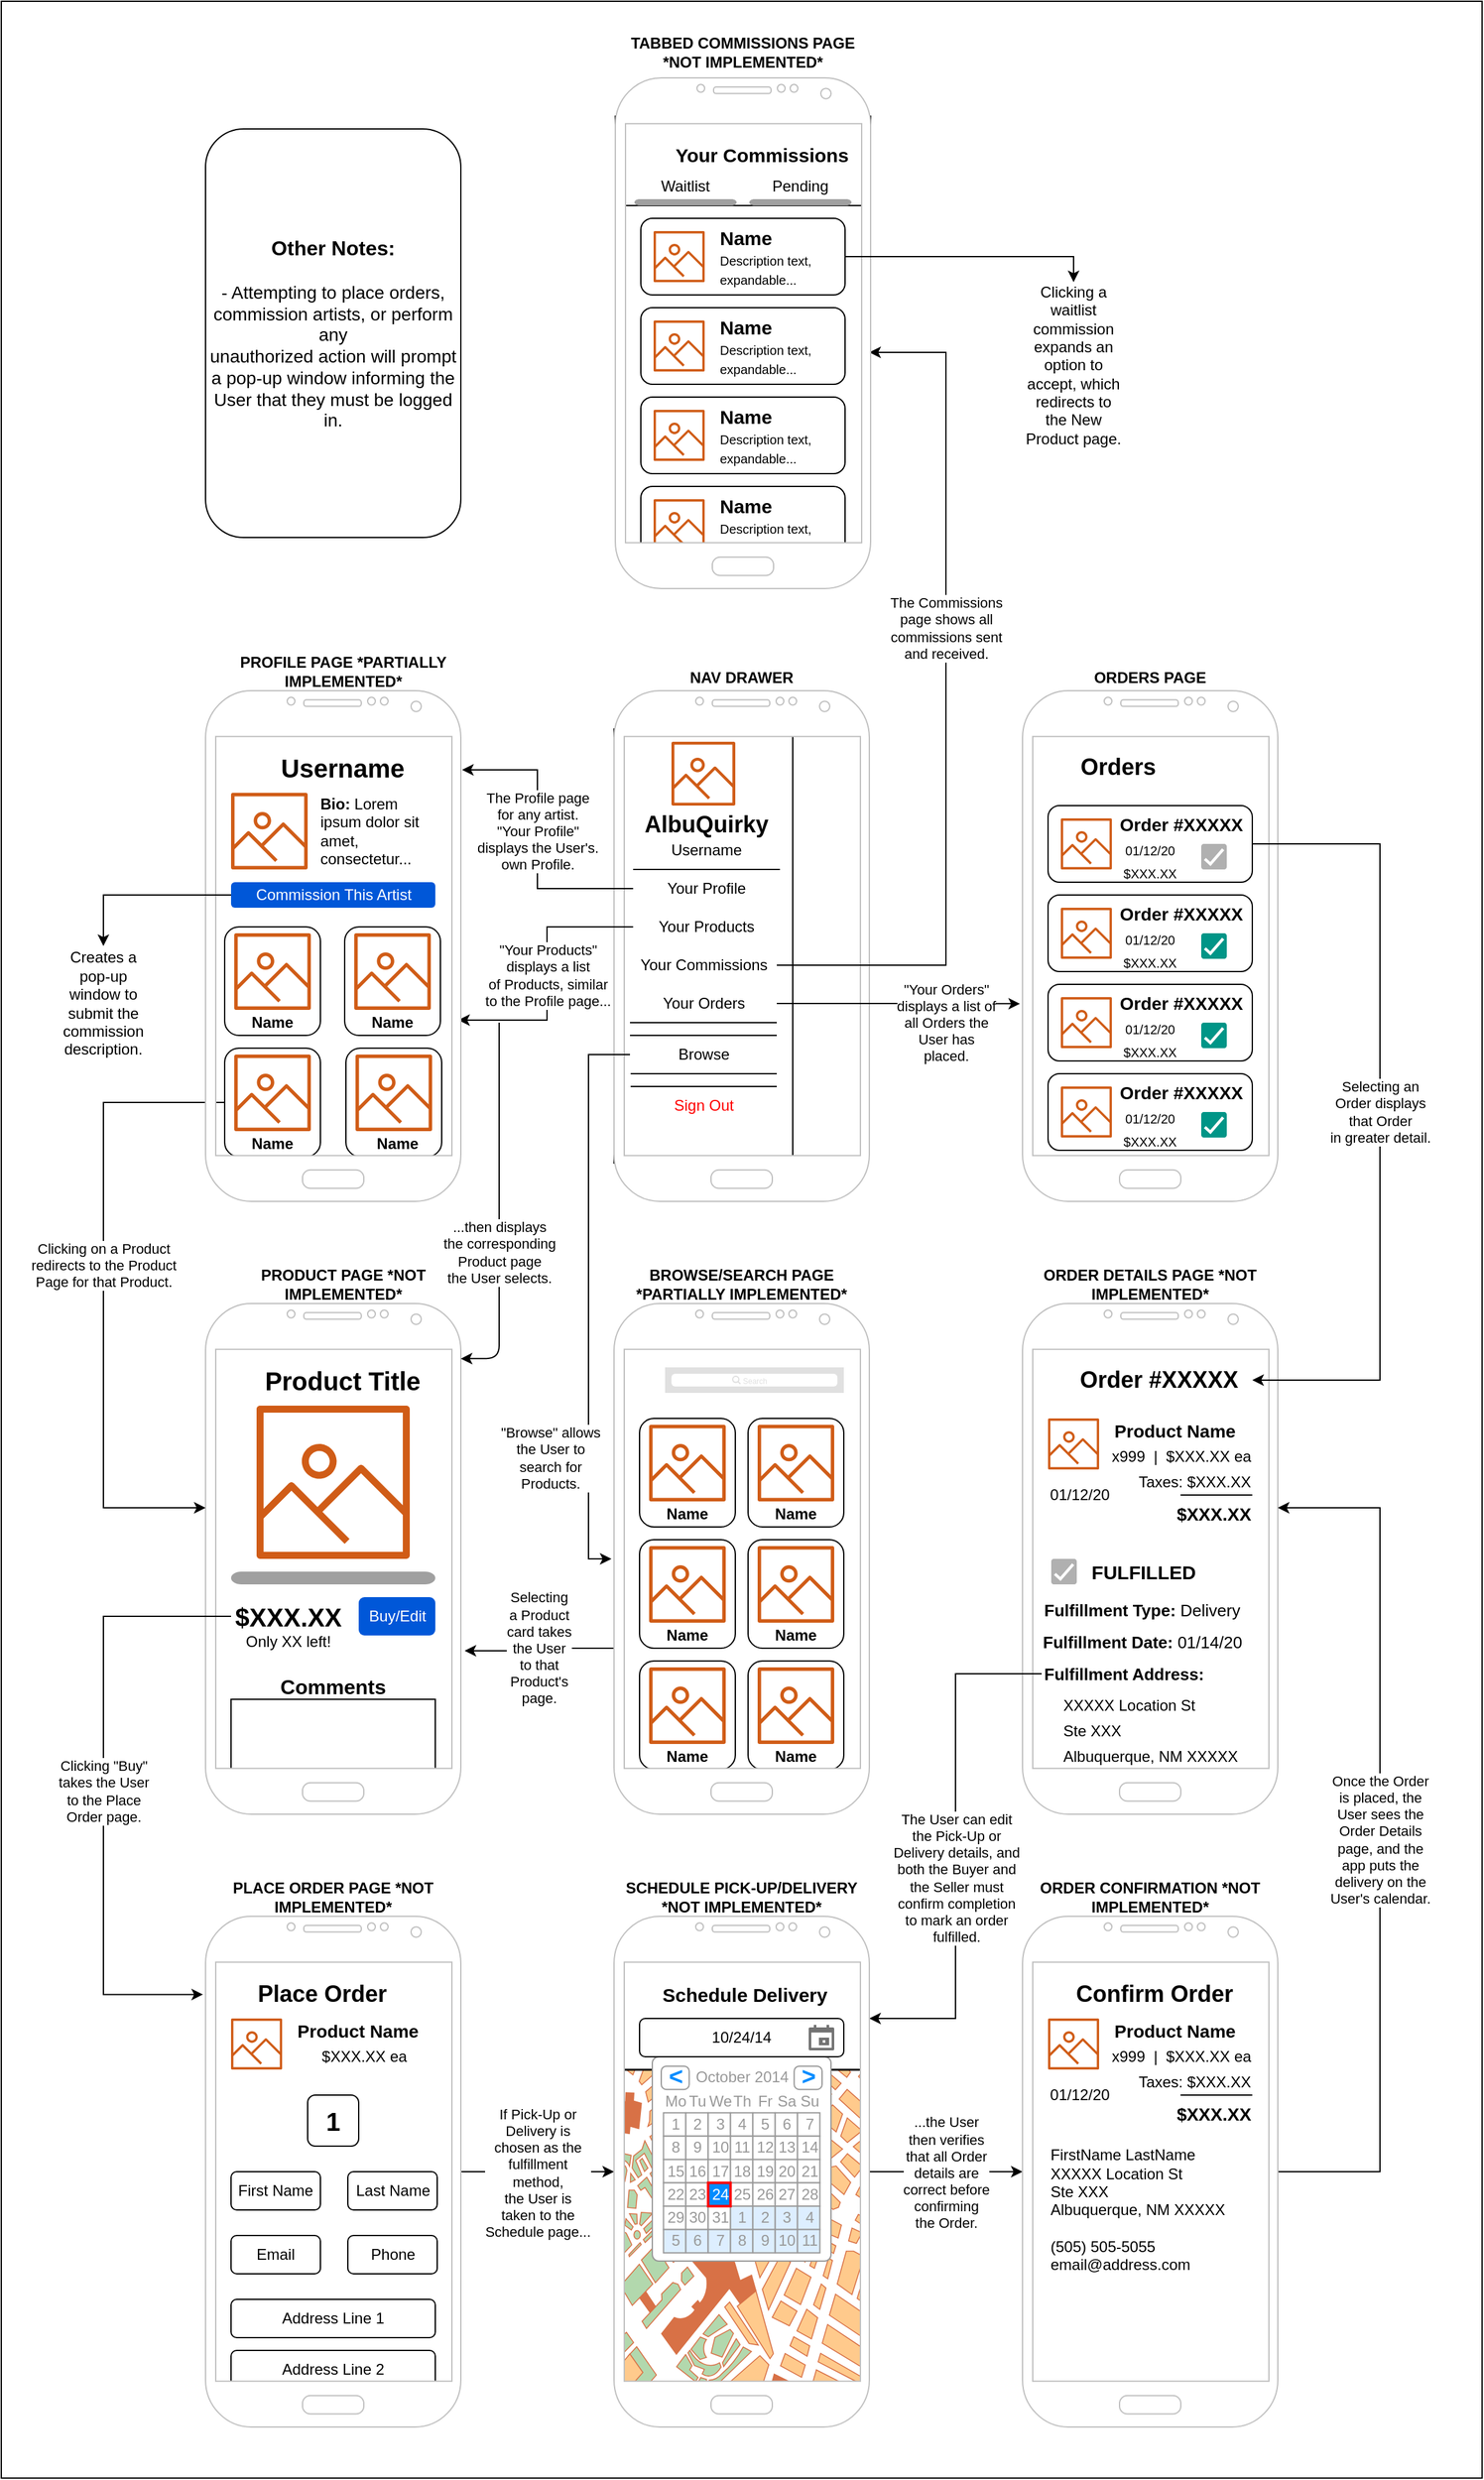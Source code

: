 <mxfile version="13.11.0" type="device"><diagram id="IIbsq6u_dmkFdL6LOVy9" name="Page-1"><mxGraphModel dx="2400" dy="1936" grid="1" gridSize="10" guides="1" tooltips="1" connect="1" arrows="1" fold="1" page="1" pageScale="1" pageWidth="850" pageHeight="1100" math="0" shadow="0"><root><mxCell id="0"/><mxCell id="1" parent="0"/><mxCell id="evAq6T7Cqtdbjs6q1z-Q-258" value="" style="rounded=0;whiteSpace=wrap;html=1;align=center;" parent="1" vertex="1"><mxGeometry x="-160" y="-820" width="1160" height="1940" as="geometry"/></mxCell><mxCell id="evAq6T7Cqtdbjs6q1z-Q-256" value="" style="verticalLabelPosition=bottom;shadow=0;dashed=0;align=center;html=1;verticalAlign=top;strokeWidth=1;shape=mxgraph.mockup.misc.map;" parent="1" vertex="1"><mxGeometry x="325" y="800" width="192" height="250" as="geometry"/></mxCell><mxCell id="SGGgblpEEjvJVKzARVZu-167" value="" style="rounded=1;whiteSpace=wrap;html=1;" parent="1" vertex="1"><mxGeometry x="660" y="-120" width="160" height="60" as="geometry"/></mxCell><mxCell id="SGGgblpEEjvJVKzARVZu-34" value="" style="rounded=0;whiteSpace=wrap;html=1;" parent="1" vertex="1"><mxGeometry x="321" y="-730" width="200" height="70" as="geometry"/></mxCell><mxCell id="SGGgblpEEjvJVKzARVZu-15" value="" style="rounded=0;whiteSpace=wrap;html=1;" parent="1" vertex="1"><mxGeometry x="320" y="-250" width="140" height="340" as="geometry"/></mxCell><mxCell id="SGGgblpEEjvJVKzARVZu-12" value="" style="rounded=0;whiteSpace=wrap;html=1;" parent="1" vertex="1"><mxGeometry x="20" y="510" width="160" height="70" as="geometry"/></mxCell><mxCell id="SGGgblpEEjvJVKzARVZu-1" value="" style="verticalLabelPosition=bottom;verticalAlign=top;html=1;shadow=0;dashed=0;strokeWidth=1;shape=mxgraph.android.phone2;strokeColor=#c0c0c0;" parent="1" vertex="1"><mxGeometry y="200" width="200" height="400" as="geometry"/></mxCell><mxCell id="SGGgblpEEjvJVKzARVZu-2" value="" style="outlineConnect=0;fontColor=#232F3E;gradientColor=none;fillColor=#D05C17;strokeColor=none;dashed=0;verticalLabelPosition=bottom;verticalAlign=top;align=center;html=1;fontSize=12;fontStyle=0;aspect=fixed;pointerEvents=1;shape=mxgraph.aws4.container_registry_image;" parent="1" vertex="1"><mxGeometry x="40" y="280" width="120" height="120" as="geometry"/></mxCell><mxCell id="SGGgblpEEjvJVKzARVZu-3" value="&lt;b&gt;&lt;font style=&quot;font-size: 20px&quot;&gt;Product Title&lt;/font&gt;&lt;/b&gt;" style="text;html=1;strokeColor=none;fillColor=none;align=center;verticalAlign=middle;whiteSpace=wrap;rounded=0;" parent="1" vertex="1"><mxGeometry x="30" y="250" width="155" height="20" as="geometry"/></mxCell><mxCell id="SGGgblpEEjvJVKzARVZu-6" value="" style="html=1;verticalLabelPosition=bottom;labelBackgroundColor=#ffffff;verticalAlign=top;shadow=0;dashed=0;strokeWidth=2;shape=mxgraph.ios7.misc.scroll_(horizontal);fillColor=#a0a0a0;" parent="1" vertex="1"><mxGeometry x="20" y="410" width="160" height="10" as="geometry"/></mxCell><mxCell id="SGGgblpEEjvJVKzARVZu-8" value="Buy/Edit" style="rounded=1;fillColor=#0057D8;align=center;strokeColor=none;html=1;fontColor=#ffffff;fontSize=12" parent="1" vertex="1"><mxGeometry x="120" y="430" width="60" height="30" as="geometry"/></mxCell><mxCell id="SGGgblpEEjvJVKzARVZu-10" value="&lt;b&gt;&lt;font style=&quot;font-size: 20px&quot;&gt;$XXX.XX&lt;/font&gt;&lt;/b&gt;" style="text;html=1;strokeColor=none;fillColor=none;align=center;verticalAlign=middle;whiteSpace=wrap;rounded=0;" parent="1" vertex="1"><mxGeometry x="20" y="426.63" width="90" height="36.75" as="geometry"/></mxCell><mxCell id="SGGgblpEEjvJVKzARVZu-11" value="&lt;b&gt;&lt;font style=&quot;font-size: 16px&quot;&gt;Comments&lt;/font&gt;&lt;/b&gt;" style="text;html=1;strokeColor=none;fillColor=none;align=center;verticalAlign=middle;whiteSpace=wrap;rounded=0;" parent="1" vertex="1"><mxGeometry x="15" y="490" width="170" height="20" as="geometry"/></mxCell><mxCell id="SGGgblpEEjvJVKzARVZu-13" value="Only XX left!" style="text;html=1;strokeColor=none;fillColor=none;align=center;verticalAlign=middle;whiteSpace=wrap;rounded=0;" parent="1" vertex="1"><mxGeometry x="20" y="460" width="90" height="10" as="geometry"/></mxCell><mxCell id="SGGgblpEEjvJVKzARVZu-14" value="" style="verticalLabelPosition=bottom;verticalAlign=top;html=1;shadow=0;dashed=0;strokeWidth=1;shape=mxgraph.android.phone2;strokeColor=#c0c0c0;" parent="1" vertex="1"><mxGeometry x="320" y="-280" width="200" height="400" as="geometry"/></mxCell><mxCell id="SGGgblpEEjvJVKzARVZu-16" value="" style="outlineConnect=0;fontColor=#232F3E;gradientColor=none;fillColor=#D05C17;strokeColor=none;dashed=0;verticalLabelPosition=bottom;verticalAlign=top;align=center;html=1;fontSize=12;fontStyle=0;aspect=fixed;pointerEvents=1;shape=mxgraph.aws4.container_registry_image;" parent="1" vertex="1"><mxGeometry x="365" y="-240" width="50" height="50" as="geometry"/></mxCell><mxCell id="SGGgblpEEjvJVKzARVZu-17" value="&lt;b&gt;&lt;font style=&quot;font-size: 18px&quot;&gt;AlbuQuirky&lt;/font&gt;&lt;/b&gt;" style="text;html=1;strokeColor=none;fillColor=none;align=center;verticalAlign=middle;whiteSpace=wrap;rounded=0;" parent="1" vertex="1"><mxGeometry x="335" y="-190" width="115" height="30" as="geometry"/></mxCell><mxCell id="SGGgblpEEjvJVKzARVZu-18" value="Username" style="text;html=1;strokeColor=none;fillColor=none;align=center;verticalAlign=middle;whiteSpace=wrap;rounded=0;" parent="1" vertex="1"><mxGeometry x="335" y="-170" width="115" height="30" as="geometry"/></mxCell><mxCell id="SGGgblpEEjvJVKzARVZu-19" value="" style="endArrow=none;html=1;entryX=1;entryY=1;entryDx=0;entryDy=0;" parent="1" target="SGGgblpEEjvJVKzARVZu-18" edge="1"><mxGeometry width="50" height="50" relative="1" as="geometry"><mxPoint x="335" y="-140" as="sourcePoint"/><mxPoint x="415" y="-140" as="targetPoint"/><Array as="points"><mxPoint x="365" y="-140"/></Array></mxGeometry></mxCell><mxCell id="SGGgblpEEjvJVKzARVZu-98" value="The Profile page&lt;br&gt;for any artist.&lt;br&gt;&quot;Your Profile&quot;&lt;br&gt;displays the User's.&lt;br&gt;own Profile." style="edgeStyle=orthogonalEdgeStyle;rounded=0;orthogonalLoop=1;jettySize=auto;html=1;exitX=0;exitY=0.5;exitDx=0;exitDy=0;entryX=1.005;entryY=0.155;entryDx=0;entryDy=0;entryPerimeter=0;" parent="1" source="SGGgblpEEjvJVKzARVZu-20" target="SGGgblpEEjvJVKzARVZu-70" edge="1"><mxGeometry x="0.057" relative="1" as="geometry"><Array as="points"><mxPoint x="260" y="-125"/><mxPoint x="260" y="-218"/></Array><mxPoint as="offset"/></mxGeometry></mxCell><mxCell id="SGGgblpEEjvJVKzARVZu-20" value="Your Profile" style="text;html=1;strokeColor=none;fillColor=none;align=center;verticalAlign=middle;whiteSpace=wrap;rounded=0;" parent="1" vertex="1"><mxGeometry x="335" y="-140" width="115" height="30" as="geometry"/></mxCell><mxCell id="SGGgblpEEjvJVKzARVZu-119" value="&quot;Your Products&quot;&lt;br&gt;displays a list&lt;br&gt;of Products, similar&lt;br&gt;to the Profile page..." style="edgeStyle=orthogonalEdgeStyle;rounded=0;orthogonalLoop=1;jettySize=auto;html=1;exitX=0;exitY=0.5;exitDx=0;exitDy=0;entryX=0.99;entryY=0.645;entryDx=0;entryDy=0;entryPerimeter=0;" parent="1" source="SGGgblpEEjvJVKzARVZu-21" target="SGGgblpEEjvJVKzARVZu-70" edge="1"><mxGeometry relative="1" as="geometry"><mxPoint x="204" y="-95" as="targetPoint"/></mxGeometry></mxCell><mxCell id="SGGgblpEEjvJVKzARVZu-21" value="Your Products" style="text;html=1;strokeColor=none;fillColor=none;align=center;verticalAlign=middle;whiteSpace=wrap;rounded=0;" parent="1" vertex="1"><mxGeometry x="335" y="-110" width="115" height="30" as="geometry"/></mxCell><mxCell id="SGGgblpEEjvJVKzARVZu-160" value="&quot;Your Orders&quot;&lt;br&gt;displays a list of&lt;br&gt;all Orders the&lt;br&gt;User has&lt;br&gt;placed." style="edgeStyle=orthogonalEdgeStyle;rounded=0;orthogonalLoop=1;jettySize=auto;html=1;exitX=1;exitY=0.5;exitDx=0;exitDy=0;entryX=-0.01;entryY=0.613;entryDx=0;entryDy=0;entryPerimeter=0;" parent="1" source="SGGgblpEEjvJVKzARVZu-22" target="SGGgblpEEjvJVKzARVZu-144" edge="1"><mxGeometry x="0.403" y="-15" relative="1" as="geometry"><mxPoint x="-1" as="offset"/></mxGeometry></mxCell><mxCell id="SGGgblpEEjvJVKzARVZu-22" value="Your Orders" style="text;html=1;strokeColor=none;fillColor=none;align=center;verticalAlign=middle;whiteSpace=wrap;rounded=0;" parent="1" vertex="1"><mxGeometry x="332.5" y="-50" width="115" height="30" as="geometry"/></mxCell><mxCell id="evAq6T7Cqtdbjs6q1z-Q-44" value="&quot;Browse&quot; allows&lt;br&gt;the User to&lt;br&gt;search for&lt;br&gt;Products." style="edgeStyle=orthogonalEdgeStyle;rounded=0;orthogonalLoop=1;jettySize=auto;html=1;exitX=0;exitY=0.5;exitDx=0;exitDy=0;entryX=-0.01;entryY=0.5;entryDx=0;entryDy=0;entryPerimeter=0;" parent="1" source="SGGgblpEEjvJVKzARVZu-29" target="evAq6T7Cqtdbjs6q1z-Q-3" edge="1"><mxGeometry x="0.56" y="-30" relative="1" as="geometry"><mxPoint x="310" y="400" as="targetPoint"/><Array as="points"><mxPoint x="300" y="5"/><mxPoint x="300" y="400"/></Array><mxPoint y="1" as="offset"/></mxGeometry></mxCell><mxCell id="SGGgblpEEjvJVKzARVZu-29" value="Browse" style="text;html=1;strokeColor=none;fillColor=none;align=center;verticalAlign=middle;whiteSpace=wrap;rounded=0;" parent="1" vertex="1"><mxGeometry x="332.5" y="-10" width="115" height="30" as="geometry"/></mxCell><mxCell id="SGGgblpEEjvJVKzARVZu-31" value="" style="endArrow=none;html=1;entryX=1;entryY=1;entryDx=0;entryDy=0;exitX=0;exitY=1;exitDx=0;exitDy=0;" parent="1" source="SGGgblpEEjvJVKzARVZu-22" target="SGGgblpEEjvJVKzARVZu-22" edge="1"><mxGeometry width="50" height="50" relative="1" as="geometry"><mxPoint x="332.5" y="-50" as="sourcePoint"/><mxPoint x="412.5" y="-50" as="targetPoint"/></mxGeometry></mxCell><mxCell id="SGGgblpEEjvJVKzARVZu-32" value="" style="endArrow=none;html=1;entryX=1;entryY=0;entryDx=0;entryDy=0;exitX=0;exitY=0;exitDx=0;exitDy=0;" parent="1" source="SGGgblpEEjvJVKzARVZu-29" target="SGGgblpEEjvJVKzARVZu-29" edge="1"><mxGeometry width="50" height="50" relative="1" as="geometry"><mxPoint x="332.5" y="-40" as="sourcePoint"/><mxPoint x="412.5" y="-40" as="targetPoint"/></mxGeometry></mxCell><mxCell id="SGGgblpEEjvJVKzARVZu-68" value="The Commissions&lt;br&gt;page shows all&lt;br&gt;commissions sent&lt;br&gt;and received." style="edgeStyle=orthogonalEdgeStyle;rounded=0;orthogonalLoop=1;jettySize=auto;html=1;exitX=1;exitY=0.5;exitDx=0;exitDy=0;" parent="1" source="SGGgblpEEjvJVKzARVZu-33" edge="1"><mxGeometry x="0.184" relative="1" as="geometry"><Array as="points"><mxPoint x="580" y="-65"/><mxPoint x="580" y="-545"/></Array><mxPoint y="1" as="offset"/><mxPoint x="520" y="-545" as="targetPoint"/></mxGeometry></mxCell><mxCell id="SGGgblpEEjvJVKzARVZu-33" value="Your Commissions" style="text;html=1;strokeColor=none;fillColor=none;align=center;verticalAlign=middle;whiteSpace=wrap;rounded=0;" parent="1" vertex="1"><mxGeometry x="332.5" y="-80" width="115" height="30" as="geometry"/></mxCell><mxCell id="SGGgblpEEjvJVKzARVZu-35" value="Waitlist" style="text;html=1;strokeColor=none;fillColor=none;align=center;verticalAlign=middle;whiteSpace=wrap;rounded=0;" parent="1" vertex="1"><mxGeometry x="331" y="-685.5" width="90" height="20" as="geometry"/></mxCell><mxCell id="SGGgblpEEjvJVKzARVZu-36" value="&lt;b&gt;&lt;font style=&quot;font-size: 15px&quot;&gt;Your Commissions&lt;/font&gt;&lt;/b&gt;" style="text;html=1;strokeColor=none;fillColor=none;align=center;verticalAlign=middle;whiteSpace=wrap;rounded=0;" parent="1" vertex="1"><mxGeometry x="361" y="-715.5" width="150" height="30" as="geometry"/></mxCell><mxCell id="SGGgblpEEjvJVKzARVZu-37" value="Pending" style="text;html=1;strokeColor=none;fillColor=none;align=center;verticalAlign=middle;whiteSpace=wrap;rounded=0;" parent="1" vertex="1"><mxGeometry x="421" y="-685.5" width="90" height="20" as="geometry"/></mxCell><mxCell id="SGGgblpEEjvJVKzARVZu-55" value="" style="html=1;verticalLabelPosition=bottom;labelBackgroundColor=#ffffff;verticalAlign=top;shadow=0;dashed=0;strokeWidth=2;shape=mxgraph.ios7.misc.scroll_(horizontal);fillColor=#a0a0a0;" parent="1" vertex="1"><mxGeometry x="336" y="-665" width="80" height="5" as="geometry"/></mxCell><mxCell id="SGGgblpEEjvJVKzARVZu-58" value="" style="shape=image;html=1;verticalAlign=top;verticalLabelPosition=bottom;labelBackgroundColor=#ffffff;imageAspect=0;aspect=fixed;image=https://cdn4.iconfinder.com/data/icons/wirecons-free-vector-icons/32/menu-alt-128.png" parent="1" vertex="1"><mxGeometry x="15" y="251" width="19" height="19" as="geometry"/></mxCell><mxCell id="SGGgblpEEjvJVKzARVZu-59" value="" style="shape=image;html=1;verticalAlign=top;verticalLabelPosition=bottom;labelBackgroundColor=#ffffff;imageAspect=0;aspect=fixed;image=https://cdn4.iconfinder.com/data/icons/wirecons-free-vector-icons/32/menu-alt-128.png" parent="1" vertex="1"><mxGeometry x="335" y="-710" width="19" height="19" as="geometry"/></mxCell><mxCell id="SGGgblpEEjvJVKzARVZu-60" value="" style="html=1;verticalLabelPosition=bottom;labelBackgroundColor=#ffffff;verticalAlign=top;shadow=0;dashed=0;strokeWidth=2;shape=mxgraph.ios7.misc.scroll_(horizontal);fillColor=#a0a0a0;" parent="1" vertex="1"><mxGeometry x="426" y="-665" width="80" height="5" as="geometry"/></mxCell><mxCell id="SGGgblpEEjvJVKzARVZu-61" value="" style="rounded=1;whiteSpace=wrap;html=1;" parent="1" vertex="1"><mxGeometry x="341" y="-650" width="160" height="60" as="geometry"/></mxCell><mxCell id="SGGgblpEEjvJVKzARVZu-62" value="" style="outlineConnect=0;fontColor=#232F3E;gradientColor=none;fillColor=#D05C17;strokeColor=none;dashed=0;verticalLabelPosition=bottom;verticalAlign=top;align=center;html=1;fontSize=12;fontStyle=0;aspect=fixed;pointerEvents=1;shape=mxgraph.aws4.container_registry_image;" parent="1" vertex="1"><mxGeometry x="351" y="-640" width="40" height="40" as="geometry"/></mxCell><mxCell id="SGGgblpEEjvJVKzARVZu-63" value="&lt;span style=&quot;font-size: 15px&quot;&gt;&lt;b&gt;Name&lt;/b&gt;&lt;/span&gt;" style="text;html=1;strokeColor=none;fillColor=none;align=left;verticalAlign=middle;whiteSpace=wrap;rounded=0;" parent="1" vertex="1"><mxGeometry x="401" y="-650" width="100" height="30" as="geometry"/></mxCell><mxCell id="SGGgblpEEjvJVKzARVZu-64" value="&lt;font style=&quot;font-size: 10px&quot;&gt;Description text, expandable...&lt;/font&gt;" style="text;html=1;strokeColor=none;fillColor=none;align=left;verticalAlign=middle;whiteSpace=wrap;rounded=0;" parent="1" vertex="1"><mxGeometry x="401" y="-630" width="90" height="40" as="geometry"/></mxCell><mxCell id="SGGgblpEEjvJVKzARVZu-65" value="" style="endArrow=none;html=1;entryX=1;entryY=1;entryDx=0;entryDy=0;" parent="1" target="SGGgblpEEjvJVKzARVZu-29" edge="1"><mxGeometry width="50" height="50" relative="1" as="geometry"><mxPoint x="333" y="20" as="sourcePoint"/><mxPoint x="412.5" y="20" as="targetPoint"/></mxGeometry></mxCell><mxCell id="SGGgblpEEjvJVKzARVZu-66" value="&lt;font color=&quot;#ff0000&quot;&gt;Sign Out&lt;/font&gt;" style="text;html=1;strokeColor=none;fillColor=none;align=center;verticalAlign=middle;whiteSpace=wrap;rounded=0;" parent="1" vertex="1"><mxGeometry x="332.5" y="30" width="115" height="30" as="geometry"/></mxCell><mxCell id="SGGgblpEEjvJVKzARVZu-67" value="" style="endArrow=none;html=1;entryX=1;entryY=0;entryDx=0;entryDy=0;" parent="1" target="SGGgblpEEjvJVKzARVZu-66" edge="1"><mxGeometry width="50" height="50" relative="1" as="geometry"><mxPoint x="333" y="30" as="sourcePoint"/><mxPoint x="412.5" y="30" as="targetPoint"/></mxGeometry></mxCell><mxCell id="SGGgblpEEjvJVKzARVZu-71" value="" style="outlineConnect=0;fontColor=#232F3E;gradientColor=none;fillColor=#D05C17;strokeColor=none;dashed=0;verticalLabelPosition=bottom;verticalAlign=top;align=center;html=1;fontSize=12;fontStyle=0;aspect=fixed;pointerEvents=1;shape=mxgraph.aws4.container_registry_image;" parent="1" vertex="1"><mxGeometry x="20" y="-200" width="60" height="60" as="geometry"/></mxCell><mxCell id="SGGgblpEEjvJVKzARVZu-72" value="&lt;b&gt;&lt;font style=&quot;font-size: 20px&quot;&gt;Username&lt;/font&gt;&lt;/b&gt;" style="text;html=1;strokeColor=none;fillColor=none;align=center;verticalAlign=middle;whiteSpace=wrap;rounded=0;" parent="1" vertex="1"><mxGeometry x="30" y="-230" width="155" height="20" as="geometry"/></mxCell><mxCell id="SGGgblpEEjvJVKzARVZu-78" value="" style="shape=image;html=1;verticalAlign=top;verticalLabelPosition=bottom;labelBackgroundColor=#ffffff;imageAspect=0;aspect=fixed;image=https://cdn4.iconfinder.com/data/icons/wirecons-free-vector-icons/32/menu-alt-128.png" parent="1" vertex="1"><mxGeometry x="15" y="-229" width="19" height="19" as="geometry"/></mxCell><mxCell id="SGGgblpEEjvJVKzARVZu-79" value="&lt;b&gt;Bio:&lt;/b&gt;&amp;nbsp;Lorem ipsum dolor sit amet, consectetur..." style="text;html=1;strokeColor=none;fillColor=none;align=left;verticalAlign=middle;whiteSpace=wrap;rounded=0;" parent="1" vertex="1"><mxGeometry x="87.5" y="-200" width="96.5" height="60" as="geometry"/></mxCell><mxCell id="SGGgblpEEjvJVKzARVZu-80" value="Commission This Artist" style="rounded=1;fillColor=#0057D8;align=center;strokeColor=none;html=1;fontColor=#ffffff;fontSize=12" parent="1" vertex="1"><mxGeometry x="20" y="-130" width="160" height="20" as="geometry"/></mxCell><mxCell id="SGGgblpEEjvJVKzARVZu-82" value="" style="rounded=1;whiteSpace=wrap;html=1;" parent="1" vertex="1"><mxGeometry x="15" y="-95" width="75" height="85" as="geometry"/></mxCell><mxCell id="SGGgblpEEjvJVKzARVZu-81" value="" style="outlineConnect=0;fontColor=#232F3E;gradientColor=none;fillColor=#D05C17;strokeColor=none;dashed=0;verticalLabelPosition=bottom;verticalAlign=top;align=center;html=1;fontSize=12;fontStyle=0;aspect=fixed;pointerEvents=1;shape=mxgraph.aws4.container_registry_image;" parent="1" vertex="1"><mxGeometry x="22.5" y="-90" width="60" height="60" as="geometry"/></mxCell><mxCell id="SGGgblpEEjvJVKzARVZu-84" value="&lt;b&gt;Name&lt;/b&gt;" style="text;html=1;strokeColor=none;fillColor=none;align=center;verticalAlign=middle;whiteSpace=wrap;rounded=0;" parent="1" vertex="1"><mxGeometry x="15" y="-30" width="75" height="20" as="geometry"/></mxCell><mxCell id="SGGgblpEEjvJVKzARVZu-88" value="" style="rounded=1;whiteSpace=wrap;html=1;" parent="1" vertex="1"><mxGeometry x="109" y="-95" width="75" height="85" as="geometry"/></mxCell><mxCell id="SGGgblpEEjvJVKzARVZu-89" value="" style="outlineConnect=0;fontColor=#232F3E;gradientColor=none;fillColor=#D05C17;strokeColor=none;dashed=0;verticalLabelPosition=bottom;verticalAlign=top;align=center;html=1;fontSize=12;fontStyle=0;aspect=fixed;pointerEvents=1;shape=mxgraph.aws4.container_registry_image;" parent="1" vertex="1"><mxGeometry x="116.5" y="-90" width="60" height="60" as="geometry"/></mxCell><mxCell id="SGGgblpEEjvJVKzARVZu-90" value="&lt;b&gt;Name&lt;/b&gt;" style="text;html=1;strokeColor=none;fillColor=none;align=center;verticalAlign=middle;whiteSpace=wrap;rounded=0;" parent="1" vertex="1"><mxGeometry x="109" y="-30" width="75" height="20" as="geometry"/></mxCell><mxCell id="SGGgblpEEjvJVKzARVZu-117" value="Clicking on a Product&lt;br&gt;redirects to the Product&lt;br&gt;Page for that Product." style="edgeStyle=orthogonalEdgeStyle;rounded=0;orthogonalLoop=1;jettySize=auto;html=1;exitX=0;exitY=0.5;exitDx=0;exitDy=0;entryX=0;entryY=0.4;entryDx=0;entryDy=0;entryPerimeter=0;" parent="1" source="SGGgblpEEjvJVKzARVZu-91" target="SGGgblpEEjvJVKzARVZu-1" edge="1"><mxGeometry x="-0.096" relative="1" as="geometry"><mxPoint x="-80" y="360" as="targetPoint"/><Array as="points"><mxPoint x="-80" y="43"/><mxPoint x="-80" y="360"/></Array><mxPoint as="offset"/></mxGeometry></mxCell><mxCell id="SGGgblpEEjvJVKzARVZu-91" value="" style="rounded=1;whiteSpace=wrap;html=1;" parent="1" vertex="1"><mxGeometry x="15" width="75" height="85" as="geometry"/></mxCell><mxCell id="SGGgblpEEjvJVKzARVZu-92" value="" style="outlineConnect=0;fontColor=#232F3E;gradientColor=none;fillColor=#D05C17;strokeColor=none;dashed=0;verticalLabelPosition=bottom;verticalAlign=top;align=center;html=1;fontSize=12;fontStyle=0;aspect=fixed;pointerEvents=1;shape=mxgraph.aws4.container_registry_image;" parent="1" vertex="1"><mxGeometry x="22.5" y="5" width="60" height="60" as="geometry"/></mxCell><mxCell id="SGGgblpEEjvJVKzARVZu-93" value="&lt;b&gt;Name&lt;/b&gt;" style="text;html=1;strokeColor=none;fillColor=none;align=center;verticalAlign=middle;whiteSpace=wrap;rounded=0;" parent="1" vertex="1"><mxGeometry x="15" y="65" width="75" height="20" as="geometry"/></mxCell><mxCell id="SGGgblpEEjvJVKzARVZu-94" value="" style="rounded=1;whiteSpace=wrap;html=1;" parent="1" vertex="1"><mxGeometry x="110" width="75" height="85" as="geometry"/></mxCell><mxCell id="SGGgblpEEjvJVKzARVZu-95" value="" style="outlineConnect=0;fontColor=#232F3E;gradientColor=none;fillColor=#D05C17;strokeColor=none;dashed=0;verticalLabelPosition=bottom;verticalAlign=top;align=center;html=1;fontSize=12;fontStyle=0;aspect=fixed;pointerEvents=1;shape=mxgraph.aws4.container_registry_image;" parent="1" vertex="1"><mxGeometry x="117.5" y="5" width="60" height="60" as="geometry"/></mxCell><mxCell id="SGGgblpEEjvJVKzARVZu-96" value="&lt;b&gt;Name&lt;/b&gt;" style="text;html=1;strokeColor=none;fillColor=none;align=center;verticalAlign=middle;whiteSpace=wrap;rounded=0;" parent="1" vertex="1"><mxGeometry x="112.5" y="65" width="75" height="20" as="geometry"/></mxCell><mxCell id="SGGgblpEEjvJVKzARVZu-70" value="" style="verticalLabelPosition=bottom;verticalAlign=top;html=1;shadow=0;dashed=0;strokeWidth=1;shape=mxgraph.android.phone2;strokeColor=#c0c0c0;" parent="1" vertex="1"><mxGeometry y="-280" width="200" height="400" as="geometry"/></mxCell><mxCell id="SGGgblpEEjvJVKzARVZu-101" value="Creates a pop-up window to submit the commission description." style="text;html=1;strokeColor=none;fillColor=none;align=center;verticalAlign=middle;whiteSpace=wrap;rounded=0;" parent="1" vertex="1"><mxGeometry x="-120" y="-80" width="80" height="90" as="geometry"/></mxCell><mxCell id="SGGgblpEEjvJVKzARVZu-102" value="" style="rounded=1;whiteSpace=wrap;html=1;" parent="1" vertex="1"><mxGeometry x="341" y="-580" width="160" height="60" as="geometry"/></mxCell><mxCell id="SGGgblpEEjvJVKzARVZu-103" value="" style="outlineConnect=0;fontColor=#232F3E;gradientColor=none;fillColor=#D05C17;strokeColor=none;dashed=0;verticalLabelPosition=bottom;verticalAlign=top;align=center;html=1;fontSize=12;fontStyle=0;aspect=fixed;pointerEvents=1;shape=mxgraph.aws4.container_registry_image;" parent="1" vertex="1"><mxGeometry x="351" y="-570" width="40" height="40" as="geometry"/></mxCell><mxCell id="SGGgblpEEjvJVKzARVZu-104" value="&lt;span style=&quot;font-size: 15px&quot;&gt;&lt;b&gt;Name&lt;/b&gt;&lt;/span&gt;" style="text;html=1;strokeColor=none;fillColor=none;align=left;verticalAlign=middle;whiteSpace=wrap;rounded=0;" parent="1" vertex="1"><mxGeometry x="401" y="-580" width="100" height="30" as="geometry"/></mxCell><mxCell id="SGGgblpEEjvJVKzARVZu-105" value="&lt;font style=&quot;font-size: 10px&quot;&gt;Description text, expandable...&lt;/font&gt;" style="text;html=1;strokeColor=none;fillColor=none;align=left;verticalAlign=middle;whiteSpace=wrap;rounded=0;" parent="1" vertex="1"><mxGeometry x="401" y="-560" width="90" height="40" as="geometry"/></mxCell><mxCell id="SGGgblpEEjvJVKzARVZu-106" value="" style="rounded=1;whiteSpace=wrap;html=1;" parent="1" vertex="1"><mxGeometry x="341" y="-510" width="160" height="60" as="geometry"/></mxCell><mxCell id="SGGgblpEEjvJVKzARVZu-107" value="" style="outlineConnect=0;fontColor=#232F3E;gradientColor=none;fillColor=#D05C17;strokeColor=none;dashed=0;verticalLabelPosition=bottom;verticalAlign=top;align=center;html=1;fontSize=12;fontStyle=0;aspect=fixed;pointerEvents=1;shape=mxgraph.aws4.container_registry_image;" parent="1" vertex="1"><mxGeometry x="351" y="-500" width="40" height="40" as="geometry"/></mxCell><mxCell id="SGGgblpEEjvJVKzARVZu-108" value="&lt;span style=&quot;font-size: 15px&quot;&gt;&lt;b&gt;Name&lt;/b&gt;&lt;/span&gt;" style="text;html=1;strokeColor=none;fillColor=none;align=left;verticalAlign=middle;whiteSpace=wrap;rounded=0;" parent="1" vertex="1"><mxGeometry x="401" y="-510" width="100" height="30" as="geometry"/></mxCell><mxCell id="SGGgblpEEjvJVKzARVZu-109" value="&lt;font style=&quot;font-size: 10px&quot;&gt;Description text, expandable...&lt;/font&gt;" style="text;html=1;strokeColor=none;fillColor=none;align=left;verticalAlign=middle;whiteSpace=wrap;rounded=0;" parent="1" vertex="1"><mxGeometry x="401" y="-490" width="90" height="40" as="geometry"/></mxCell><mxCell id="SGGgblpEEjvJVKzARVZu-110" value="" style="rounded=1;whiteSpace=wrap;html=1;" parent="1" vertex="1"><mxGeometry x="341" y="-440" width="160" height="60" as="geometry"/></mxCell><mxCell id="SGGgblpEEjvJVKzARVZu-111" value="" style="outlineConnect=0;fontColor=#232F3E;gradientColor=none;fillColor=#D05C17;strokeColor=none;dashed=0;verticalLabelPosition=bottom;verticalAlign=top;align=center;html=1;fontSize=12;fontStyle=0;aspect=fixed;pointerEvents=1;shape=mxgraph.aws4.container_registry_image;" parent="1" vertex="1"><mxGeometry x="351" y="-430" width="40" height="40" as="geometry"/></mxCell><mxCell id="SGGgblpEEjvJVKzARVZu-112" value="&lt;span style=&quot;font-size: 15px&quot;&gt;&lt;b&gt;Name&lt;/b&gt;&lt;/span&gt;" style="text;html=1;strokeColor=none;fillColor=none;align=left;verticalAlign=middle;whiteSpace=wrap;rounded=0;" parent="1" vertex="1"><mxGeometry x="401" y="-440" width="100" height="30" as="geometry"/></mxCell><mxCell id="SGGgblpEEjvJVKzARVZu-113" value="&lt;font style=&quot;font-size: 10px&quot;&gt;Description text, expandable...&lt;/font&gt;" style="text;html=1;strokeColor=none;fillColor=none;align=left;verticalAlign=middle;whiteSpace=wrap;rounded=0;" parent="1" vertex="1"><mxGeometry x="401" y="-420" width="90" height="40" as="geometry"/></mxCell><mxCell id="SGGgblpEEjvJVKzARVZu-28" value="" style="verticalLabelPosition=bottom;verticalAlign=top;html=1;shadow=0;dashed=0;strokeWidth=1;shape=mxgraph.android.phone2;strokeColor=#c0c0c0;" parent="1" vertex="1"><mxGeometry x="321" y="-760" width="200" height="400" as="geometry"/></mxCell><mxCell id="SGGgblpEEjvJVKzARVZu-100" value="" style="edgeStyle=orthogonalEdgeStyle;rounded=0;orthogonalLoop=1;jettySize=auto;html=1;" parent="1" source="SGGgblpEEjvJVKzARVZu-80" edge="1"><mxGeometry relative="1" as="geometry"><mxPoint x="-80" y="-80" as="targetPoint"/><Array as="points"><mxPoint x="-80" y="-120"/></Array></mxGeometry></mxCell><mxCell id="SGGgblpEEjvJVKzARVZu-115" value="" style="edgeStyle=orthogonalEdgeStyle;rounded=0;orthogonalLoop=1;jettySize=auto;html=1;entryX=0.5;entryY=0;entryDx=0;entryDy=0;" parent="1" source="SGGgblpEEjvJVKzARVZu-61" target="SGGgblpEEjvJVKzARVZu-116" edge="1"><mxGeometry relative="1" as="geometry"><mxPoint x="900" y="-620" as="targetPoint"/></mxGeometry></mxCell><mxCell id="SGGgblpEEjvJVKzARVZu-116" value="Clicking a &lt;br&gt;waitlist&lt;br&gt;commission expands an option to accept, which redirects to the New Product page." style="text;html=1;strokeColor=none;fillColor=none;align=center;verticalAlign=middle;whiteSpace=wrap;rounded=0;" parent="1" vertex="1"><mxGeometry x="640" y="-600" width="80" height="130" as="geometry"/></mxCell><mxCell id="SGGgblpEEjvJVKzARVZu-120" value="...then displays&lt;br&gt;the corresponding&lt;br&gt;Product page&lt;br&gt;the User selects." style="endArrow=classic;html=1;entryX=1;entryY=0.108;entryDx=0;entryDy=0;entryPerimeter=0;" parent="1" target="SGGgblpEEjvJVKzARVZu-1" edge="1"><mxGeometry x="0.229" width="50" height="50" relative="1" as="geometry"><mxPoint x="230" y="-20" as="sourcePoint"/><mxPoint x="410" y="10" as="targetPoint"/><Array as="points"><mxPoint x="230" y="120"/><mxPoint x="230" y="243"/></Array><mxPoint as="offset"/></mxGeometry></mxCell><mxCell id="SGGgblpEEjvJVKzARVZu-123" value="&lt;b&gt;&lt;font style=&quot;font-size: 18px&quot;&gt;Orders&lt;/font&gt;&lt;/b&gt;" style="text;html=1;strokeColor=none;fillColor=none;align=center;verticalAlign=middle;whiteSpace=wrap;rounded=0;" parent="1" vertex="1"><mxGeometry x="680" y="-235.5" width="70" height="30" as="geometry"/></mxCell><mxCell id="SGGgblpEEjvJVKzARVZu-126" value="" style="shape=image;html=1;verticalAlign=top;verticalLabelPosition=bottom;labelBackgroundColor=#ffffff;imageAspect=0;aspect=fixed;image=https://cdn4.iconfinder.com/data/icons/wirecons-free-vector-icons/32/menu-alt-128.png" parent="1" vertex="1"><mxGeometry x="654" y="-230" width="19" height="19" as="geometry"/></mxCell><mxCell id="SGGgblpEEjvJVKzARVZu-128" value="" style="rounded=1;whiteSpace=wrap;html=1;" parent="1" vertex="1"><mxGeometry x="660" y="-190" width="160" height="60" as="geometry"/></mxCell><mxCell id="SGGgblpEEjvJVKzARVZu-130" value="&lt;b&gt;&lt;font style=&quot;font-size: 14px&quot;&gt;Order #XXXXX&lt;/font&gt;&lt;/b&gt;" style="text;html=1;strokeColor=none;fillColor=none;align=center;verticalAlign=middle;whiteSpace=wrap;rounded=0;" parent="1" vertex="1"><mxGeometry x="707.5" y="-190" width="112.5" height="30" as="geometry"/></mxCell><mxCell id="SGGgblpEEjvJVKzARVZu-144" value="" style="verticalLabelPosition=bottom;verticalAlign=top;html=1;shadow=0;dashed=0;strokeWidth=1;shape=mxgraph.android.phone2;strokeColor=#c0c0c0;" parent="1" vertex="1"><mxGeometry x="640" y="-280" width="200" height="400" as="geometry"/></mxCell><mxCell id="SGGgblpEEjvJVKzARVZu-145" value="&lt;font style=&quot;font-size: 10px&quot;&gt;01/12/20&lt;/font&gt;" style="text;html=1;strokeColor=none;fillColor=none;align=center;verticalAlign=middle;whiteSpace=wrap;rounded=0;" parent="1" vertex="1"><mxGeometry x="710" y="-160" width="60" height="10" as="geometry"/></mxCell><mxCell id="SGGgblpEEjvJVKzARVZu-146" value="&lt;font style=&quot;font-size: 10px&quot;&gt;$XXX.XX&lt;/font&gt;" style="text;html=1;strokeColor=none;fillColor=none;align=center;verticalAlign=middle;whiteSpace=wrap;rounded=0;" parent="1" vertex="1"><mxGeometry x="710" y="-145" width="60" height="15" as="geometry"/></mxCell><mxCell id="SGGgblpEEjvJVKzARVZu-161" value="" style="shape=image;html=1;verticalAlign=top;verticalLabelPosition=bottom;labelBackgroundColor=#ffffff;imageAspect=0;aspect=fixed;image=https://cdn3.iconfinder.com/data/icons/google-material-design-icons/48/ic_expand_more_48px-128.png" parent="1" vertex="1"><mxGeometry x="165" y="-165" width="20" height="20" as="geometry"/></mxCell><mxCell id="SGGgblpEEjvJVKzARVZu-162" value="" style="outlineConnect=0;fontColor=#232F3E;gradientColor=none;fillColor=#D05C17;strokeColor=none;dashed=0;verticalLabelPosition=bottom;verticalAlign=top;align=center;html=1;fontSize=12;fontStyle=0;aspect=fixed;pointerEvents=1;shape=mxgraph.aws4.container_registry_image;" parent="1" vertex="1"><mxGeometry x="670" y="-180" width="40" height="40" as="geometry"/></mxCell><mxCell id="SGGgblpEEjvJVKzARVZu-163" value="" style="dashed=0;labelPosition=right;align=left;shape=mxgraph.gmdl.checkbox;strokeColor=none;fillColor=#009587;strokeWidth=2;aspect=fixed;" parent="1" vertex="1"><mxGeometry x="780" y="-90" width="20" height="20" as="geometry"/></mxCell><mxCell id="SGGgblpEEjvJVKzARVZu-166" value="" style="dashed=0;labelPosition=right;align=left;shape=mxgraph.gmdl.checkbox;strokeColor=none;fillColor=#B0B0B0;strokeWidth=2;aspect=fixed;" parent="1" vertex="1"><mxGeometry x="780" y="-160" width="20" height="20" as="geometry"/></mxCell><mxCell id="SGGgblpEEjvJVKzARVZu-168" value="&lt;b&gt;&lt;font style=&quot;font-size: 14px&quot;&gt;Order #XXXXX&lt;/font&gt;&lt;/b&gt;" style="text;html=1;strokeColor=none;fillColor=none;align=center;verticalAlign=middle;whiteSpace=wrap;rounded=0;" parent="1" vertex="1"><mxGeometry x="707.5" y="-120" width="112.5" height="30" as="geometry"/></mxCell><mxCell id="SGGgblpEEjvJVKzARVZu-169" value="&lt;font style=&quot;font-size: 10px&quot;&gt;01/12/20&lt;/font&gt;" style="text;html=1;strokeColor=none;fillColor=none;align=center;verticalAlign=middle;whiteSpace=wrap;rounded=0;" parent="1" vertex="1"><mxGeometry x="710" y="-90" width="60" height="10" as="geometry"/></mxCell><mxCell id="SGGgblpEEjvJVKzARVZu-170" value="&lt;font style=&quot;font-size: 10px&quot;&gt;$XXX.XX&lt;/font&gt;" style="text;html=1;strokeColor=none;fillColor=none;align=center;verticalAlign=middle;whiteSpace=wrap;rounded=0;" parent="1" vertex="1"><mxGeometry x="710" y="-75" width="60" height="15" as="geometry"/></mxCell><mxCell id="SGGgblpEEjvJVKzARVZu-171" value="" style="outlineConnect=0;fontColor=#232F3E;gradientColor=none;fillColor=#D05C17;strokeColor=none;dashed=0;verticalLabelPosition=bottom;verticalAlign=top;align=center;html=1;fontSize=12;fontStyle=0;aspect=fixed;pointerEvents=1;shape=mxgraph.aws4.container_registry_image;" parent="1" vertex="1"><mxGeometry x="670" y="-110" width="40" height="40" as="geometry"/></mxCell><mxCell id="SGGgblpEEjvJVKzARVZu-173" value="" style="rounded=1;whiteSpace=wrap;html=1;" parent="1" vertex="1"><mxGeometry x="660" y="-50" width="160" height="60" as="geometry"/></mxCell><mxCell id="SGGgblpEEjvJVKzARVZu-174" value="" style="dashed=0;labelPosition=right;align=left;shape=mxgraph.gmdl.checkbox;strokeColor=none;fillColor=#009587;strokeWidth=2;aspect=fixed;" parent="1" vertex="1"><mxGeometry x="780" y="-20" width="20" height="20" as="geometry"/></mxCell><mxCell id="SGGgblpEEjvJVKzARVZu-175" value="&lt;b&gt;&lt;font style=&quot;font-size: 14px&quot;&gt;Order #XXXXX&lt;/font&gt;&lt;/b&gt;" style="text;html=1;strokeColor=none;fillColor=none;align=center;verticalAlign=middle;whiteSpace=wrap;rounded=0;" parent="1" vertex="1"><mxGeometry x="707.5" y="-50" width="112.5" height="30" as="geometry"/></mxCell><mxCell id="SGGgblpEEjvJVKzARVZu-176" value="&lt;font style=&quot;font-size: 10px&quot;&gt;01/12/20&lt;/font&gt;" style="text;html=1;strokeColor=none;fillColor=none;align=center;verticalAlign=middle;whiteSpace=wrap;rounded=0;" parent="1" vertex="1"><mxGeometry x="710" y="-20" width="60" height="10" as="geometry"/></mxCell><mxCell id="SGGgblpEEjvJVKzARVZu-177" value="&lt;font style=&quot;font-size: 10px&quot;&gt;$XXX.XX&lt;/font&gt;" style="text;html=1;strokeColor=none;fillColor=none;align=center;verticalAlign=middle;whiteSpace=wrap;rounded=0;" parent="1" vertex="1"><mxGeometry x="710" y="-5" width="60" height="15" as="geometry"/></mxCell><mxCell id="SGGgblpEEjvJVKzARVZu-178" value="" style="outlineConnect=0;fontColor=#232F3E;gradientColor=none;fillColor=#D05C17;strokeColor=none;dashed=0;verticalLabelPosition=bottom;verticalAlign=top;align=center;html=1;fontSize=12;fontStyle=0;aspect=fixed;pointerEvents=1;shape=mxgraph.aws4.container_registry_image;" parent="1" vertex="1"><mxGeometry x="670" y="-40" width="40" height="40" as="geometry"/></mxCell><mxCell id="SGGgblpEEjvJVKzARVZu-179" value="" style="rounded=1;whiteSpace=wrap;html=1;" parent="1" vertex="1"><mxGeometry x="660" y="20" width="160" height="60" as="geometry"/></mxCell><mxCell id="SGGgblpEEjvJVKzARVZu-180" value="" style="dashed=0;labelPosition=right;align=left;shape=mxgraph.gmdl.checkbox;strokeColor=none;fillColor=#009587;strokeWidth=2;aspect=fixed;" parent="1" vertex="1"><mxGeometry x="780" y="50" width="20" height="20" as="geometry"/></mxCell><mxCell id="SGGgblpEEjvJVKzARVZu-181" value="&lt;b&gt;&lt;font style=&quot;font-size: 14px&quot;&gt;Order #XXXXX&lt;/font&gt;&lt;/b&gt;" style="text;html=1;strokeColor=none;fillColor=none;align=center;verticalAlign=middle;whiteSpace=wrap;rounded=0;" parent="1" vertex="1"><mxGeometry x="707.5" y="20" width="112.5" height="30" as="geometry"/></mxCell><mxCell id="SGGgblpEEjvJVKzARVZu-182" value="&lt;font style=&quot;font-size: 10px&quot;&gt;01/12/20&lt;/font&gt;" style="text;html=1;strokeColor=none;fillColor=none;align=center;verticalAlign=middle;whiteSpace=wrap;rounded=0;" parent="1" vertex="1"><mxGeometry x="710" y="50" width="60" height="10" as="geometry"/></mxCell><mxCell id="SGGgblpEEjvJVKzARVZu-183" value="&lt;font style=&quot;font-size: 10px&quot;&gt;$XXX.XX&lt;/font&gt;" style="text;html=1;strokeColor=none;fillColor=none;align=center;verticalAlign=middle;whiteSpace=wrap;rounded=0;" parent="1" vertex="1"><mxGeometry x="710" y="65" width="60" height="15" as="geometry"/></mxCell><mxCell id="SGGgblpEEjvJVKzARVZu-184" value="" style="outlineConnect=0;fontColor=#232F3E;gradientColor=none;fillColor=#D05C17;strokeColor=none;dashed=0;verticalLabelPosition=bottom;verticalAlign=top;align=center;html=1;fontSize=12;fontStyle=0;aspect=fixed;pointerEvents=1;shape=mxgraph.aws4.container_registry_image;" parent="1" vertex="1"><mxGeometry x="670" y="30" width="40" height="40" as="geometry"/></mxCell><mxCell id="SGGgblpEEjvJVKzARVZu-185" value="" style="shape=image;html=1;verticalAlign=top;verticalLabelPosition=bottom;labelBackgroundColor=#ffffff;imageAspect=0;aspect=fixed;image=https://cdn4.iconfinder.com/data/icons/wirecons-free-vector-icons/32/menu-alt-128.png" parent="1" vertex="1"><mxGeometry x="431" y="-235.5" width="19" height="19" as="geometry"/></mxCell><mxCell id="evAq6T7Cqtdbjs6q1z-Q-11" value="" style="shape=image;html=1;verticalAlign=top;verticalLabelPosition=bottom;labelBackgroundColor=#ffffff;imageAspect=0;aspect=fixed;image=https://cdn4.iconfinder.com/data/icons/wirecons-free-vector-icons/32/menu-alt-128.png" parent="1" vertex="1"><mxGeometry x="335" y="251" width="19" height="19" as="geometry"/></mxCell><mxCell id="evAq6T7Cqtdbjs6q1z-Q-12" value="" style="shape=rect;fillColor=#e0e0e0;strokeColor=none;" parent="1" vertex="1"><mxGeometry x="360" y="250" width="140" height="20" as="geometry"/></mxCell><mxCell id="evAq6T7Cqtdbjs6q1z-Q-13" value="" style="html=1;strokeWidth=1;shadow=0;dashed=0;shape=mxgraph.ios7ui.marginRect;rx=3;ry=3;rectMargin=5;strokeColor=none;" parent="evAq6T7Cqtdbjs6q1z-Q-12" vertex="1"><mxGeometry width="140" height="20" as="geometry"/></mxCell><mxCell id="evAq6T7Cqtdbjs6q1z-Q-14" value="Search" style="shape=mxgraph.ios7.icons.looking_glass;strokeColor=#e0e0e0;fillColor=none;fontColor=#e0e0e0;labelPosition=right;verticalLabelPosition=middle;align=left;verticalAlign=middle;fontSize=6;fontStyle=0;spacingTop=2;" parent="evAq6T7Cqtdbjs6q1z-Q-12" vertex="1"><mxGeometry x="0.5" y="0.5" width="6" height="6" relative="1" as="geometry"><mxPoint x="-17" y="-3" as="offset"/></mxGeometry></mxCell><mxCell id="evAq6T7Cqtdbjs6q1z-Q-26" value="" style="rounded=1;whiteSpace=wrap;html=1;" parent="1" vertex="1"><mxGeometry x="340" y="290" width="75" height="85" as="geometry"/></mxCell><mxCell id="evAq6T7Cqtdbjs6q1z-Q-27" value="" style="outlineConnect=0;fontColor=#232F3E;gradientColor=none;fillColor=#D05C17;strokeColor=none;dashed=0;verticalLabelPosition=bottom;verticalAlign=top;align=center;html=1;fontSize=12;fontStyle=0;aspect=fixed;pointerEvents=1;shape=mxgraph.aws4.container_registry_image;" parent="1" vertex="1"><mxGeometry x="347.5" y="295" width="60" height="60" as="geometry"/></mxCell><mxCell id="evAq6T7Cqtdbjs6q1z-Q-28" value="&lt;b&gt;Name&lt;/b&gt;" style="text;html=1;strokeColor=none;fillColor=none;align=center;verticalAlign=middle;whiteSpace=wrap;rounded=0;" parent="1" vertex="1"><mxGeometry x="340" y="355" width="75" height="20" as="geometry"/></mxCell><mxCell id="evAq6T7Cqtdbjs6q1z-Q-29" value="" style="rounded=1;whiteSpace=wrap;html=1;" parent="1" vertex="1"><mxGeometry x="425" y="290" width="75" height="85" as="geometry"/></mxCell><mxCell id="evAq6T7Cqtdbjs6q1z-Q-30" value="" style="outlineConnect=0;fontColor=#232F3E;gradientColor=none;fillColor=#D05C17;strokeColor=none;dashed=0;verticalLabelPosition=bottom;verticalAlign=top;align=center;html=1;fontSize=12;fontStyle=0;aspect=fixed;pointerEvents=1;shape=mxgraph.aws4.container_registry_image;" parent="1" vertex="1"><mxGeometry x="432.5" y="295" width="60" height="60" as="geometry"/></mxCell><mxCell id="evAq6T7Cqtdbjs6q1z-Q-31" value="&lt;b&gt;Name&lt;/b&gt;" style="text;html=1;strokeColor=none;fillColor=none;align=center;verticalAlign=middle;whiteSpace=wrap;rounded=0;" parent="1" vertex="1"><mxGeometry x="425" y="355" width="75" height="20" as="geometry"/></mxCell><mxCell id="evAq6T7Cqtdbjs6q1z-Q-32" value="" style="rounded=1;whiteSpace=wrap;html=1;" parent="1" vertex="1"><mxGeometry x="340" y="385" width="75" height="85" as="geometry"/></mxCell><mxCell id="evAq6T7Cqtdbjs6q1z-Q-33" value="" style="outlineConnect=0;fontColor=#232F3E;gradientColor=none;fillColor=#D05C17;strokeColor=none;dashed=0;verticalLabelPosition=bottom;verticalAlign=top;align=center;html=1;fontSize=12;fontStyle=0;aspect=fixed;pointerEvents=1;shape=mxgraph.aws4.container_registry_image;" parent="1" vertex="1"><mxGeometry x="347.5" y="390" width="60" height="60" as="geometry"/></mxCell><mxCell id="evAq6T7Cqtdbjs6q1z-Q-34" value="&lt;b&gt;Name&lt;/b&gt;" style="text;html=1;strokeColor=none;fillColor=none;align=center;verticalAlign=middle;whiteSpace=wrap;rounded=0;" parent="1" vertex="1"><mxGeometry x="340" y="450" width="75" height="20" as="geometry"/></mxCell><mxCell id="evAq6T7Cqtdbjs6q1z-Q-35" value="" style="rounded=1;whiteSpace=wrap;html=1;" parent="1" vertex="1"><mxGeometry x="425" y="385" width="75" height="85" as="geometry"/></mxCell><mxCell id="evAq6T7Cqtdbjs6q1z-Q-36" value="" style="outlineConnect=0;fontColor=#232F3E;gradientColor=none;fillColor=#D05C17;strokeColor=none;dashed=0;verticalLabelPosition=bottom;verticalAlign=top;align=center;html=1;fontSize=12;fontStyle=0;aspect=fixed;pointerEvents=1;shape=mxgraph.aws4.container_registry_image;" parent="1" vertex="1"><mxGeometry x="432.5" y="390" width="60" height="60" as="geometry"/></mxCell><mxCell id="evAq6T7Cqtdbjs6q1z-Q-37" value="&lt;b&gt;Name&lt;/b&gt;" style="text;html=1;strokeColor=none;fillColor=none;align=center;verticalAlign=middle;whiteSpace=wrap;rounded=0;" parent="1" vertex="1"><mxGeometry x="425" y="450" width="75" height="20" as="geometry"/></mxCell><mxCell id="evAq6T7Cqtdbjs6q1z-Q-38" value="" style="rounded=1;whiteSpace=wrap;html=1;" parent="1" vertex="1"><mxGeometry x="340" y="480" width="75" height="85" as="geometry"/></mxCell><mxCell id="evAq6T7Cqtdbjs6q1z-Q-39" value="" style="outlineConnect=0;fontColor=#232F3E;gradientColor=none;fillColor=#D05C17;strokeColor=none;dashed=0;verticalLabelPosition=bottom;verticalAlign=top;align=center;html=1;fontSize=12;fontStyle=0;aspect=fixed;pointerEvents=1;shape=mxgraph.aws4.container_registry_image;" parent="1" vertex="1"><mxGeometry x="347.5" y="485" width="60" height="60" as="geometry"/></mxCell><mxCell id="evAq6T7Cqtdbjs6q1z-Q-40" value="&lt;b&gt;Name&lt;/b&gt;" style="text;html=1;strokeColor=none;fillColor=none;align=center;verticalAlign=middle;whiteSpace=wrap;rounded=0;" parent="1" vertex="1"><mxGeometry x="340" y="545" width="75" height="20" as="geometry"/></mxCell><mxCell id="evAq6T7Cqtdbjs6q1z-Q-41" value="" style="rounded=1;whiteSpace=wrap;html=1;" parent="1" vertex="1"><mxGeometry x="425" y="480" width="75" height="85" as="geometry"/></mxCell><mxCell id="evAq6T7Cqtdbjs6q1z-Q-42" value="" style="outlineConnect=0;fontColor=#232F3E;gradientColor=none;fillColor=#D05C17;strokeColor=none;dashed=0;verticalLabelPosition=bottom;verticalAlign=top;align=center;html=1;fontSize=12;fontStyle=0;aspect=fixed;pointerEvents=1;shape=mxgraph.aws4.container_registry_image;" parent="1" vertex="1"><mxGeometry x="432.5" y="485" width="60" height="60" as="geometry"/></mxCell><mxCell id="evAq6T7Cqtdbjs6q1z-Q-43" value="&lt;b&gt;Name&lt;/b&gt;" style="text;html=1;strokeColor=none;fillColor=none;align=center;verticalAlign=middle;whiteSpace=wrap;rounded=0;" parent="1" vertex="1"><mxGeometry x="425" y="545" width="75" height="20" as="geometry"/></mxCell><mxCell id="evAq6T7Cqtdbjs6q1z-Q-46" value="Selecting&lt;br&gt;a Product&lt;br&gt;card takes&lt;br&gt;the User&lt;br&gt;to that&lt;br&gt;Product's&lt;br&gt;page." style="edgeStyle=orthogonalEdgeStyle;rounded=0;orthogonalLoop=1;jettySize=auto;html=1;entryX=1.015;entryY=0.68;entryDx=0;entryDy=0;entryPerimeter=0;" parent="1" source="evAq6T7Cqtdbjs6q1z-Q-3" target="SGGgblpEEjvJVKzARVZu-1" edge="1"><mxGeometry relative="1" as="geometry"><mxPoint x="240" y="400" as="targetPoint"/><Array as="points"><mxPoint x="240" y="470"/><mxPoint x="240" y="472"/></Array></mxGeometry></mxCell><mxCell id="evAq6T7Cqtdbjs6q1z-Q-3" value="" style="verticalLabelPosition=bottom;verticalAlign=top;html=1;shadow=0;dashed=0;strokeWidth=1;shape=mxgraph.android.phone2;strokeColor=#c0c0c0;" parent="1" vertex="1"><mxGeometry x="320" y="200" width="200" height="400" as="geometry"/></mxCell><mxCell id="evAq6T7Cqtdbjs6q1z-Q-47" value="&lt;b&gt;NAV DRAWER&lt;/b&gt;" style="text;html=1;strokeColor=none;fillColor=none;align=center;verticalAlign=middle;whiteSpace=wrap;rounded=0;" parent="1" vertex="1"><mxGeometry x="320" y="-300" width="200" height="20" as="geometry"/></mxCell><mxCell id="evAq6T7Cqtdbjs6q1z-Q-48" value="&lt;b&gt;PROFILE PAGE *PARTIALLY IMPLEMENTED*&lt;/b&gt;" style="text;html=1;strokeColor=none;fillColor=none;align=center;verticalAlign=middle;whiteSpace=wrap;rounded=0;" parent="1" vertex="1"><mxGeometry x="7.5" y="-310" width="200" height="30" as="geometry"/></mxCell><mxCell id="evAq6T7Cqtdbjs6q1z-Q-49" value="&lt;b&gt;ORDERS PAGE&lt;/b&gt;" style="text;html=1;strokeColor=none;fillColor=none;align=center;verticalAlign=middle;whiteSpace=wrap;rounded=0;" parent="1" vertex="1"><mxGeometry x="640" y="-300" width="200" height="20" as="geometry"/></mxCell><mxCell id="evAq6T7Cqtdbjs6q1z-Q-50" value="&lt;b&gt;TABBED COMMISSIONS PAGE *NOT IMPLEMENTED*&lt;/b&gt;" style="text;html=1;strokeColor=none;fillColor=none;align=center;verticalAlign=middle;whiteSpace=wrap;rounded=0;" parent="1" vertex="1"><mxGeometry x="321" y="-800" width="200" height="40" as="geometry"/></mxCell><mxCell id="evAq6T7Cqtdbjs6q1z-Q-51" value="&lt;b&gt;PRODUCT PAGE *NOT IMPLEMENTED*&lt;/b&gt;" style="text;html=1;strokeColor=none;fillColor=none;align=center;verticalAlign=middle;whiteSpace=wrap;rounded=0;" parent="1" vertex="1"><mxGeometry x="7.5" y="170" width="200" height="30" as="geometry"/></mxCell><mxCell id="evAq6T7Cqtdbjs6q1z-Q-52" value="&lt;b&gt;BROWSE/SEARCH PAGE *PARTIALLY IMPLEMENTED*&lt;/b&gt;" style="text;html=1;strokeColor=none;fillColor=none;align=center;verticalAlign=middle;whiteSpace=wrap;rounded=0;" parent="1" vertex="1"><mxGeometry x="320" y="170" width="200" height="30" as="geometry"/></mxCell><mxCell id="evAq6T7Cqtdbjs6q1z-Q-54" value="" style="shape=image;html=1;verticalAlign=top;verticalLabelPosition=bottom;labelBackgroundColor=#ffffff;imageAspect=0;aspect=fixed;image=https://cdn4.iconfinder.com/data/icons/wirecons-free-vector-icons/32/menu-alt-128.png" parent="1" vertex="1"><mxGeometry x="655" y="251" width="19" height="19" as="geometry"/></mxCell><mxCell id="evAq6T7Cqtdbjs6q1z-Q-76" value="" style="verticalLabelPosition=bottom;verticalAlign=top;html=1;shadow=0;dashed=0;strokeWidth=1;shape=mxgraph.android.phone2;strokeColor=#c0c0c0;" parent="1" vertex="1"><mxGeometry x="640" y="200" width="200" height="400" as="geometry"/></mxCell><mxCell id="evAq6T7Cqtdbjs6q1z-Q-77" value="&lt;b&gt;ORDER DETAILS PAGE *NOT IMPLEMENTED*&lt;/b&gt;" style="text;html=1;strokeColor=none;fillColor=none;align=center;verticalAlign=middle;whiteSpace=wrap;rounded=0;" parent="1" vertex="1"><mxGeometry x="640" y="170" width="200" height="30" as="geometry"/></mxCell><mxCell id="evAq6T7Cqtdbjs6q1z-Q-78" value="&lt;span style=&quot;font-size: 18px&quot;&gt;&lt;b&gt;Order #XXXXX&lt;/b&gt;&lt;/span&gt;" style="text;html=1;strokeColor=none;fillColor=none;align=left;verticalAlign=middle;whiteSpace=wrap;rounded=0;" parent="1" vertex="1"><mxGeometry x="682.5" y="245" width="137.5" height="30" as="geometry"/></mxCell><mxCell id="evAq6T7Cqtdbjs6q1z-Q-79" value="" style="outlineConnect=0;fontColor=#232F3E;gradientColor=none;fillColor=#D05C17;strokeColor=none;dashed=0;verticalLabelPosition=bottom;verticalAlign=top;align=center;html=1;fontSize=12;fontStyle=0;aspect=fixed;pointerEvents=1;shape=mxgraph.aws4.container_registry_image;" parent="1" vertex="1"><mxGeometry x="660" y="290" width="40" height="40" as="geometry"/></mxCell><mxCell id="evAq6T7Cqtdbjs6q1z-Q-80" value="&lt;b&gt;&lt;font style=&quot;font-size: 14px&quot;&gt;Product Name&lt;/font&gt;&lt;/b&gt;" style="text;html=1;strokeColor=none;fillColor=none;align=center;verticalAlign=middle;whiteSpace=wrap;rounded=0;" parent="1" vertex="1"><mxGeometry x="698.75" y="290" width="121.25" height="20" as="geometry"/></mxCell><mxCell id="evAq6T7Cqtdbjs6q1z-Q-81" value="x999&amp;nbsp; |&amp;nbsp; $XXX.XX ea" style="text;html=1;strokeColor=none;fillColor=none;align=left;verticalAlign=middle;whiteSpace=wrap;rounded=0;" parent="1" vertex="1"><mxGeometry x="707.5" y="310" width="112.5" height="20" as="geometry"/></mxCell><mxCell id="evAq6T7Cqtdbjs6q1z-Q-84" value="&lt;b&gt;&lt;font style=&quot;font-size: 14px&quot;&gt;$XXX.XX&lt;/font&gt;&lt;/b&gt;" style="text;html=1;strokeColor=none;fillColor=none;align=center;verticalAlign=middle;whiteSpace=wrap;rounded=0;" parent="1" vertex="1"><mxGeometry x="760" y="350" width="60" height="30" as="geometry"/></mxCell><mxCell id="evAq6T7Cqtdbjs6q1z-Q-85" value="Taxes: $XXX.XX" style="text;html=1;strokeColor=none;fillColor=none;align=right;verticalAlign=middle;whiteSpace=wrap;rounded=0;" parent="1" vertex="1"><mxGeometry x="707.5" y="330" width="112.5" height="20" as="geometry"/></mxCell><mxCell id="evAq6T7Cqtdbjs6q1z-Q-86" value="" style="endArrow=none;html=1;entryX=1;entryY=1;entryDx=0;entryDy=0;exitX=0.5;exitY=1;exitDx=0;exitDy=0;" parent="1" source="evAq6T7Cqtdbjs6q1z-Q-85" target="evAq6T7Cqtdbjs6q1z-Q-85" edge="1"><mxGeometry width="50" height="50" relative="1" as="geometry"><mxPoint x="440" y="390" as="sourcePoint"/><mxPoint x="490" y="340" as="targetPoint"/></mxGeometry></mxCell><mxCell id="evAq6T7Cqtdbjs6q1z-Q-87" value="01/12/20" style="text;html=1;strokeColor=none;fillColor=none;align=center;verticalAlign=middle;whiteSpace=wrap;rounded=0;" parent="1" vertex="1"><mxGeometry x="660" y="330" width="50" height="40" as="geometry"/></mxCell><mxCell id="evAq6T7Cqtdbjs6q1z-Q-89" value="Selecting an&lt;br&gt;Order displays&lt;br&gt;that Order&lt;br&gt;in greater detail." style="edgeStyle=orthogonalEdgeStyle;rounded=0;orthogonalLoop=1;jettySize=auto;html=1;exitX=1;exitY=0.5;exitDx=0;exitDy=0;entryX=1;entryY=0.5;entryDx=0;entryDy=0;" parent="1" source="SGGgblpEEjvJVKzARVZu-128" target="evAq6T7Cqtdbjs6q1z-Q-78" edge="1"><mxGeometry relative="1" as="geometry"><Array as="points"><mxPoint x="920" y="-160"/><mxPoint x="920" y="260"/></Array></mxGeometry></mxCell><mxCell id="evAq6T7Cqtdbjs6q1z-Q-90" value="" style="dashed=0;labelPosition=right;align=left;shape=mxgraph.gmdl.checkbox;strokeColor=none;fillColor=#B0B0B0;strokeWidth=2;aspect=fixed;" parent="1" vertex="1"><mxGeometry x="662.5" y="400" width="20" height="20" as="geometry"/></mxCell><mxCell id="evAq6T7Cqtdbjs6q1z-Q-91" value="&lt;b&gt;&lt;font style=&quot;font-size: 15px&quot;&gt;FULFILLED&lt;/font&gt;&lt;/b&gt;" style="text;html=1;strokeColor=none;fillColor=none;align=center;verticalAlign=middle;whiteSpace=wrap;rounded=0;" parent="1" vertex="1"><mxGeometry x="690" y="400" width="90" height="20" as="geometry"/></mxCell><mxCell id="evAq6T7Cqtdbjs6q1z-Q-93" value="&lt;span style=&quot;font-size: 13px&quot;&gt;&lt;b&gt;Fulfillment Type: &lt;/b&gt;Delivery&lt;/span&gt;" style="text;html=1;strokeColor=none;fillColor=none;align=left;verticalAlign=middle;whiteSpace=wrap;rounded=0;" parent="1" vertex="1"><mxGeometry x="655" y="430" width="165" height="20" as="geometry"/></mxCell><mxCell id="evAq6T7Cqtdbjs6q1z-Q-94" value="&lt;span style=&quot;font-size: 13px&quot;&gt;&lt;b&gt;Fulfillment Date: &lt;/b&gt;01/14/20&lt;/span&gt;" style="text;html=1;strokeColor=none;fillColor=none;align=left;verticalAlign=middle;whiteSpace=wrap;rounded=0;" parent="1" vertex="1"><mxGeometry x="654" y="455" width="165" height="20" as="geometry"/></mxCell><mxCell id="evAq6T7Cqtdbjs6q1z-Q-161" value="The User can edit&lt;br&gt;the Pick-Up or&lt;br&gt;Delivery details, and&lt;br&gt;both the Buyer and&lt;br&gt;the Seller must&lt;br&gt;confirm completion&lt;br&gt;to mark an order&lt;br&gt;fulfilled." style="edgeStyle=orthogonalEdgeStyle;rounded=0;orthogonalLoop=1;jettySize=auto;html=1;exitX=0;exitY=0.5;exitDx=0;exitDy=0;entryX=1;entryY=0.2;entryDx=0;entryDy=0;entryPerimeter=0;" parent="1" source="evAq6T7Cqtdbjs6q1z-Q-95" target="evAq6T7Cqtdbjs6q1z-Q-119" edge="1"><mxGeometry x="0.123" relative="1" as="geometry"><mxPoint as="offset"/></mxGeometry></mxCell><mxCell id="evAq6T7Cqtdbjs6q1z-Q-95" value="&lt;span style=&quot;font-size: 13px&quot;&gt;&lt;b&gt;Fulfillment Address:&lt;/b&gt;&lt;/span&gt;" style="text;html=1;strokeColor=none;fillColor=none;align=left;verticalAlign=middle;whiteSpace=wrap;rounded=0;" parent="1" vertex="1"><mxGeometry x="655" y="480" width="165" height="20" as="geometry"/></mxCell><mxCell id="evAq6T7Cqtdbjs6q1z-Q-96" value="XXXXX Location St" style="text;html=1;strokeColor=none;fillColor=none;align=left;verticalAlign=middle;whiteSpace=wrap;rounded=0;" parent="1" vertex="1"><mxGeometry x="670" y="505" width="140" height="20" as="geometry"/></mxCell><mxCell id="evAq6T7Cqtdbjs6q1z-Q-97" value="Ste XXX" style="text;html=1;strokeColor=none;fillColor=none;align=left;verticalAlign=middle;whiteSpace=wrap;rounded=0;" parent="1" vertex="1"><mxGeometry x="670" y="525" width="140" height="20" as="geometry"/></mxCell><mxCell id="evAq6T7Cqtdbjs6q1z-Q-98" value="Albuquerque, NM XXXXX" style="text;html=1;strokeColor=none;fillColor=none;align=left;verticalAlign=middle;whiteSpace=wrap;rounded=0;" parent="1" vertex="1"><mxGeometry x="670" y="545" width="140" height="20" as="geometry"/></mxCell><mxCell id="evAq6T7Cqtdbjs6q1z-Q-99" value="" style="shape=image;html=1;verticalAlign=top;verticalLabelPosition=bottom;labelBackgroundColor=#ffffff;imageAspect=0;aspect=fixed;image=https://cdn4.iconfinder.com/data/icons/wirecons-free-vector-icons/32/menu-alt-128.png" parent="1" vertex="1"><mxGeometry x="15" y="731" width="19" height="19" as="geometry"/></mxCell><mxCell id="evAq6T7Cqtdbjs6q1z-Q-165" value="If Pick-Up or&lt;br&gt;Delivery is&lt;br&gt;chosen as the&lt;br&gt;fulfillment&lt;br&gt;method,&lt;br&gt;the User is&lt;br&gt;taken to the&lt;br&gt;Schedule page..." style="edgeStyle=orthogonalEdgeStyle;rounded=0;orthogonalLoop=1;jettySize=auto;html=1;" parent="1" source="evAq6T7Cqtdbjs6q1z-Q-100" edge="1"><mxGeometry relative="1" as="geometry"><mxPoint x="320" y="880" as="targetPoint"/></mxGeometry></mxCell><mxCell id="evAq6T7Cqtdbjs6q1z-Q-101" value="&lt;b&gt;PLACE ORDER PAGE *NOT IMPLEMENTED*&lt;/b&gt;" style="text;html=1;strokeColor=none;fillColor=none;align=center;verticalAlign=middle;whiteSpace=wrap;rounded=0;" parent="1" vertex="1"><mxGeometry y="650" width="200" height="30" as="geometry"/></mxCell><mxCell id="evAq6T7Cqtdbjs6q1z-Q-118" value="" style="shape=image;html=1;verticalAlign=top;verticalLabelPosition=bottom;labelBackgroundColor=#ffffff;imageAspect=0;aspect=fixed;image=https://cdn4.iconfinder.com/data/icons/wirecons-free-vector-icons/32/menu-alt-128.png" parent="1" vertex="1"><mxGeometry x="335" y="731" width="19" height="19" as="geometry"/></mxCell><mxCell id="evAq6T7Cqtdbjs6q1z-Q-167" value="...the User&lt;br&gt;then verifies&lt;br&gt;that all Order&lt;br&gt;details are&lt;br&gt;correct before&lt;br&gt;confirming&lt;br&gt;the Order." style="edgeStyle=orthogonalEdgeStyle;rounded=0;orthogonalLoop=1;jettySize=auto;html=1;" parent="1" source="evAq6T7Cqtdbjs6q1z-Q-119" edge="1"><mxGeometry relative="1" as="geometry"><mxPoint x="640" y="880" as="targetPoint"/></mxGeometry></mxCell><mxCell id="evAq6T7Cqtdbjs6q1z-Q-119" value="" style="verticalLabelPosition=bottom;verticalAlign=top;html=1;shadow=0;dashed=0;strokeWidth=1;shape=mxgraph.android.phone2;strokeColor=#c0c0c0;" parent="1" vertex="1"><mxGeometry x="320" y="680" width="200" height="400" as="geometry"/></mxCell><mxCell id="evAq6T7Cqtdbjs6q1z-Q-120" value="&lt;b&gt;SCHEDULE PICK-UP/DELIVERY *NOT IMPLEMENTED*&lt;/b&gt;" style="text;html=1;strokeColor=none;fillColor=none;align=center;verticalAlign=middle;whiteSpace=wrap;rounded=0;" parent="1" vertex="1"><mxGeometry x="320" y="650" width="200" height="30" as="geometry"/></mxCell><mxCell id="evAq6T7Cqtdbjs6q1z-Q-137" value="" style="shape=image;html=1;verticalAlign=top;verticalLabelPosition=bottom;labelBackgroundColor=#ffffff;imageAspect=0;aspect=fixed;image=https://cdn4.iconfinder.com/data/icons/wirecons-free-vector-icons/32/menu-alt-128.png" parent="1" vertex="1"><mxGeometry x="655" y="731" width="19" height="19" as="geometry"/></mxCell><mxCell id="evAq6T7Cqtdbjs6q1z-Q-175" value="Once the Order&lt;br&gt;is placed, the&lt;br&gt;User sees the&lt;br&gt;Order Details&lt;br&gt;page, and the&lt;br&gt;app puts the&lt;br&gt;delivery on the&lt;br&gt;User's calendar." style="edgeStyle=orthogonalEdgeStyle;rounded=0;orthogonalLoop=1;jettySize=auto;html=1;entryX=1;entryY=0.4;entryDx=0;entryDy=0;entryPerimeter=0;" parent="1" source="evAq6T7Cqtdbjs6q1z-Q-138" target="evAq6T7Cqtdbjs6q1z-Q-76" edge="1"><mxGeometry relative="1" as="geometry"><mxPoint x="920" y="360" as="targetPoint"/><Array as="points"><mxPoint x="920" y="880"/><mxPoint x="920" y="360"/></Array></mxGeometry></mxCell><mxCell id="evAq6T7Cqtdbjs6q1z-Q-138" value="" style="verticalLabelPosition=bottom;verticalAlign=top;html=1;shadow=0;dashed=0;strokeWidth=1;shape=mxgraph.android.phone2;strokeColor=#c0c0c0;" parent="1" vertex="1"><mxGeometry x="640" y="680" width="200" height="400" as="geometry"/></mxCell><mxCell id="evAq6T7Cqtdbjs6q1z-Q-139" value="&lt;b&gt;ORDER CONFIRMATION *NOT IMPLEMENTED*&lt;/b&gt;" style="text;html=1;strokeColor=none;fillColor=none;align=center;verticalAlign=middle;whiteSpace=wrap;rounded=0;" parent="1" vertex="1"><mxGeometry x="640" y="650" width="200" height="30" as="geometry"/></mxCell><mxCell id="evAq6T7Cqtdbjs6q1z-Q-156" value="Clicking &quot;Buy&quot;&lt;br&gt;takes the User&lt;br&gt;to the Place&lt;br&gt;Order page." style="edgeStyle=orthogonalEdgeStyle;rounded=0;orthogonalLoop=1;jettySize=auto;html=1;exitX=0;exitY=0.5;exitDx=0;exitDy=0;entryX=-0.01;entryY=0.153;entryDx=0;entryDy=0;entryPerimeter=0;" parent="1" source="SGGgblpEEjvJVKzARVZu-10" target="evAq6T7Cqtdbjs6q1z-Q-100" edge="1"><mxGeometry relative="1" as="geometry"><mxPoint x="-10" y="741" as="targetPoint"/><Array as="points"><mxPoint x="-80" y="445"/><mxPoint x="-80" y="741"/></Array></mxGeometry></mxCell><mxCell id="evAq6T7Cqtdbjs6q1z-Q-168" value="" style="outlineConnect=0;fontColor=#232F3E;gradientColor=none;fillColor=#D05C17;strokeColor=none;dashed=0;verticalLabelPosition=bottom;verticalAlign=top;align=center;html=1;fontSize=12;fontStyle=0;aspect=fixed;pointerEvents=1;shape=mxgraph.aws4.container_registry_image;" parent="1" vertex="1"><mxGeometry x="20" y="760" width="40" height="40" as="geometry"/></mxCell><mxCell id="evAq6T7Cqtdbjs6q1z-Q-169" value="&lt;b&gt;&lt;font style=&quot;font-size: 14px&quot;&gt;Product Name&lt;/font&gt;&lt;/b&gt;" style="text;html=1;strokeColor=none;fillColor=none;align=center;verticalAlign=middle;whiteSpace=wrap;rounded=0;" parent="1" vertex="1"><mxGeometry x="58.75" y="760" width="121.25" height="20" as="geometry"/></mxCell><mxCell id="evAq6T7Cqtdbjs6q1z-Q-170" value="$XXX.XX ea" style="text;html=1;strokeColor=none;fillColor=none;align=center;verticalAlign=middle;whiteSpace=wrap;rounded=0;" parent="1" vertex="1"><mxGeometry x="67.5" y="780" width="112.5" height="20" as="geometry"/></mxCell><mxCell id="evAq6T7Cqtdbjs6q1z-Q-177" value="&lt;div&gt;&lt;b style=&quot;font-size: 16px&quot;&gt;Other Notes:&lt;/b&gt;&lt;/div&gt;&lt;font style=&quot;font-size: 14px&quot;&gt;&lt;br&gt;&lt;div&gt;&lt;span&gt;- Attempting to place orders, commission artists, or perform any&lt;/span&gt;&lt;/div&gt;&lt;div&gt;unauthorized action will prompt a pop-up window informing the User that they must be logged in.&lt;/div&gt;&lt;/font&gt;" style="rounded=1;whiteSpace=wrap;html=1;align=center;" parent="1" vertex="1"><mxGeometry y="-720" width="200" height="320" as="geometry"/></mxCell><mxCell id="evAq6T7Cqtdbjs6q1z-Q-179" value="&lt;b&gt;&lt;font style=&quot;font-size: 20px&quot;&gt;1&lt;/font&gt;&lt;/b&gt;" style="rounded=1;whiteSpace=wrap;html=1;align=center;" parent="1" vertex="1"><mxGeometry x="80" y="820" width="40" height="40" as="geometry"/></mxCell><mxCell id="evAq6T7Cqtdbjs6q1z-Q-180" value="" style="shape=image;html=1;verticalAlign=top;verticalLabelPosition=bottom;labelBackgroundColor=#ffffff;imageAspect=0;aspect=fixed;image=https://cdn4.iconfinder.com/data/icons/evil-icons-user-interface/64/plus-128.png;align=center;" parent="1" vertex="1"><mxGeometry x="130" y="820" width="40" height="40" as="geometry"/></mxCell><mxCell id="evAq6T7Cqtdbjs6q1z-Q-181" value="" style="shape=image;html=1;verticalAlign=top;verticalLabelPosition=bottom;labelBackgroundColor=#ffffff;imageAspect=0;aspect=fixed;image=https://cdn4.iconfinder.com/data/icons/evil-icons-user-interface/64/minus-128.png;align=center;" parent="1" vertex="1"><mxGeometry x="30" y="820" width="40" height="40" as="geometry"/></mxCell><mxCell id="evAq6T7Cqtdbjs6q1z-Q-182" value="First Name" style="rounded=1;whiteSpace=wrap;html=1;align=center;" parent="1" vertex="1"><mxGeometry x="20" y="880" width="70" height="30" as="geometry"/></mxCell><mxCell id="evAq6T7Cqtdbjs6q1z-Q-185" value="Last Name" style="rounded=1;whiteSpace=wrap;html=1;align=center;" parent="1" vertex="1"><mxGeometry x="111.5" y="880" width="70" height="30" as="geometry"/></mxCell><mxCell id="evAq6T7Cqtdbjs6q1z-Q-186" value="Email" style="rounded=1;whiteSpace=wrap;html=1;align=center;" parent="1" vertex="1"><mxGeometry x="20" y="930" width="70" height="30" as="geometry"/></mxCell><mxCell id="evAq6T7Cqtdbjs6q1z-Q-187" value="Phone" style="rounded=1;whiteSpace=wrap;html=1;align=center;" parent="1" vertex="1"><mxGeometry x="111.5" y="930" width="70" height="30" as="geometry"/></mxCell><mxCell id="evAq6T7Cqtdbjs6q1z-Q-188" value="Address Line 1" style="rounded=1;whiteSpace=wrap;html=1;align=center;" parent="1" vertex="1"><mxGeometry x="20" y="980" width="160" height="30" as="geometry"/></mxCell><mxCell id="evAq6T7Cqtdbjs6q1z-Q-189" value="Address Line 2" style="rounded=1;whiteSpace=wrap;html=1;align=center;" parent="1" vertex="1"><mxGeometry x="20" y="1020" width="160" height="30" as="geometry"/></mxCell><mxCell id="evAq6T7Cqtdbjs6q1z-Q-100" value="" style="verticalLabelPosition=bottom;verticalAlign=top;html=1;shadow=0;dashed=0;strokeWidth=1;shape=mxgraph.android.phone2;strokeColor=#c0c0c0;" parent="1" vertex="1"><mxGeometry y="680" width="200" height="400" as="geometry"/></mxCell><mxCell id="evAq6T7Cqtdbjs6q1z-Q-190" value="" style="outlineConnect=0;fontColor=#232F3E;gradientColor=none;fillColor=#D05C17;strokeColor=none;dashed=0;verticalLabelPosition=bottom;verticalAlign=top;align=center;html=1;fontSize=12;fontStyle=0;aspect=fixed;pointerEvents=1;shape=mxgraph.aws4.container_registry_image;" parent="1" vertex="1"><mxGeometry x="660" y="760" width="40" height="40" as="geometry"/></mxCell><mxCell id="evAq6T7Cqtdbjs6q1z-Q-191" value="&lt;b&gt;&lt;font style=&quot;font-size: 14px&quot;&gt;Product Name&lt;/font&gt;&lt;/b&gt;" style="text;html=1;strokeColor=none;fillColor=none;align=center;verticalAlign=middle;whiteSpace=wrap;rounded=0;" parent="1" vertex="1"><mxGeometry x="698.75" y="760" width="121.25" height="20" as="geometry"/></mxCell><mxCell id="evAq6T7Cqtdbjs6q1z-Q-192" value="x999&amp;nbsp; |&amp;nbsp; $XXX.XX ea" style="text;html=1;strokeColor=none;fillColor=none;align=left;verticalAlign=middle;whiteSpace=wrap;rounded=0;" parent="1" vertex="1"><mxGeometry x="707.5" y="780" width="112.5" height="20" as="geometry"/></mxCell><mxCell id="evAq6T7Cqtdbjs6q1z-Q-193" value="Taxes: $XXX.XX" style="text;html=1;strokeColor=none;fillColor=none;align=right;verticalAlign=middle;whiteSpace=wrap;rounded=0;" parent="1" vertex="1"><mxGeometry x="707.5" y="800" width="112.5" height="20" as="geometry"/></mxCell><mxCell id="evAq6T7Cqtdbjs6q1z-Q-194" value="" style="endArrow=none;html=1;entryX=1;entryY=1;entryDx=0;entryDy=0;exitX=0.5;exitY=1;exitDx=0;exitDy=0;" parent="1" source="evAq6T7Cqtdbjs6q1z-Q-193" target="evAq6T7Cqtdbjs6q1z-Q-193" edge="1"><mxGeometry width="50" height="50" relative="1" as="geometry"><mxPoint x="440" y="860" as="sourcePoint"/><mxPoint x="490" y="810" as="targetPoint"/></mxGeometry></mxCell><mxCell id="evAq6T7Cqtdbjs6q1z-Q-195" value="01/12/20" style="text;html=1;strokeColor=none;fillColor=none;align=center;verticalAlign=middle;whiteSpace=wrap;rounded=0;" parent="1" vertex="1"><mxGeometry x="660" y="800" width="50" height="40" as="geometry"/></mxCell><mxCell id="evAq6T7Cqtdbjs6q1z-Q-196" value="&lt;b&gt;&lt;font style=&quot;font-size: 14px&quot;&gt;$XXX.XX&lt;/font&gt;&lt;/b&gt;" style="text;html=1;strokeColor=none;fillColor=none;align=center;verticalAlign=middle;whiteSpace=wrap;rounded=0;" parent="1" vertex="1"><mxGeometry x="760" y="820" width="60" height="30" as="geometry"/></mxCell><mxCell id="evAq6T7Cqtdbjs6q1z-Q-197" value="FirstName LastName&lt;br&gt;XXXXX Location St&lt;br&gt;Ste XXX&lt;br&gt;Albuquerque, NM XXXXX&lt;br&gt;&lt;br&gt;(505) 505-5055&lt;br&gt;email@address.com" style="text;html=1;strokeColor=none;fillColor=none;align=left;verticalAlign=middle;whiteSpace=wrap;rounded=0;" parent="1" vertex="1"><mxGeometry x="660" y="860" width="160" height="100" as="geometry"/></mxCell><mxCell id="evAq6T7Cqtdbjs6q1z-Q-198" value="" style="strokeWidth=1;shadow=0;dashed=0;align=center;html=1;shape=mxgraph.mockup.forms.rrect;rSize=5;strokeColor=#999999;fillColor=#ffffff;" parent="1" vertex="1"><mxGeometry x="350" y="790" width="140" height="160" as="geometry"/></mxCell><mxCell id="evAq6T7Cqtdbjs6q1z-Q-199" value="October 2014" style="strokeWidth=1;shadow=0;dashed=0;align=center;html=1;shape=mxgraph.mockup.forms.anchor;fontColor=#999999;" parent="evAq6T7Cqtdbjs6q1z-Q-198" vertex="1"><mxGeometry x="26.25" y="7.314" width="87.5" height="18.286" as="geometry"/></mxCell><mxCell id="evAq6T7Cqtdbjs6q1z-Q-200" value="&lt;" style="strokeWidth=1;shadow=0;dashed=0;align=center;html=1;shape=mxgraph.mockup.forms.rrect;rSize=4;strokeColor=#999999;fontColor=#008cff;fontSize=19;fontStyle=1;" parent="evAq6T7Cqtdbjs6q1z-Q-198" vertex="1"><mxGeometry x="7" y="7.314" width="21.875" height="18.286" as="geometry"/></mxCell><mxCell id="evAq6T7Cqtdbjs6q1z-Q-201" value="&gt;" style="strokeWidth=1;shadow=0;dashed=0;align=center;html=1;shape=mxgraph.mockup.forms.rrect;rSize=4;strokeColor=#999999;fontColor=#008cff;fontSize=19;fontStyle=1;" parent="evAq6T7Cqtdbjs6q1z-Q-198" vertex="1"><mxGeometry x="111.125" y="7.314" width="21.875" height="18.286" as="geometry"/></mxCell><mxCell id="evAq6T7Cqtdbjs6q1z-Q-202" value="Mo" style="strokeWidth=1;shadow=0;dashed=0;align=center;html=1;shape=mxgraph.mockup.forms.anchor;fontColor=#999999;" parent="evAq6T7Cqtdbjs6q1z-Q-198" vertex="1"><mxGeometry x="8.75" y="25.6" width="17.5" height="18.286" as="geometry"/></mxCell><mxCell id="evAq6T7Cqtdbjs6q1z-Q-203" value="Tu" style="strokeWidth=1;shadow=0;dashed=0;align=center;html=1;shape=mxgraph.mockup.forms.anchor;fontColor=#999999;" parent="evAq6T7Cqtdbjs6q1z-Q-198" vertex="1"><mxGeometry x="26.25" y="25.6" width="17.5" height="18.286" as="geometry"/></mxCell><mxCell id="evAq6T7Cqtdbjs6q1z-Q-204" value="We" style="strokeWidth=1;shadow=0;dashed=0;align=center;html=1;shape=mxgraph.mockup.forms.anchor;fontColor=#999999;" parent="evAq6T7Cqtdbjs6q1z-Q-198" vertex="1"><mxGeometry x="43.75" y="25.6" width="17.5" height="18.286" as="geometry"/></mxCell><mxCell id="evAq6T7Cqtdbjs6q1z-Q-205" value="Th" style="strokeWidth=1;shadow=0;dashed=0;align=center;html=1;shape=mxgraph.mockup.forms.anchor;fontColor=#999999;" parent="evAq6T7Cqtdbjs6q1z-Q-198" vertex="1"><mxGeometry x="61.25" y="25.6" width="17.5" height="18.286" as="geometry"/></mxCell><mxCell id="evAq6T7Cqtdbjs6q1z-Q-206" value="Fr" style="strokeWidth=1;shadow=0;dashed=0;align=center;html=1;shape=mxgraph.mockup.forms.anchor;fontColor=#999999;" parent="evAq6T7Cqtdbjs6q1z-Q-198" vertex="1"><mxGeometry x="78.75" y="25.6" width="17.5" height="18.286" as="geometry"/></mxCell><mxCell id="evAq6T7Cqtdbjs6q1z-Q-207" value="Sa" style="strokeWidth=1;shadow=0;dashed=0;align=center;html=1;shape=mxgraph.mockup.forms.anchor;fontColor=#999999;" parent="evAq6T7Cqtdbjs6q1z-Q-198" vertex="1"><mxGeometry x="96.25" y="25.6" width="17.5" height="18.286" as="geometry"/></mxCell><mxCell id="evAq6T7Cqtdbjs6q1z-Q-208" value="Su" style="strokeWidth=1;shadow=0;dashed=0;align=center;html=1;shape=mxgraph.mockup.forms.anchor;fontColor=#999999;" parent="evAq6T7Cqtdbjs6q1z-Q-198" vertex="1"><mxGeometry x="113.75" y="25.6" width="17.5" height="18.286" as="geometry"/></mxCell><mxCell id="evAq6T7Cqtdbjs6q1z-Q-209" value="1" style="strokeWidth=1;shadow=0;dashed=0;align=center;html=1;shape=mxgraph.mockup.forms.rrect;rSize=0;strokeColor=#999999;fontColor=#999999;" parent="evAq6T7Cqtdbjs6q1z-Q-198" vertex="1"><mxGeometry x="8.75" y="43.886" width="17.5" height="18.286" as="geometry"/></mxCell><mxCell id="evAq6T7Cqtdbjs6q1z-Q-210" value="2" style="strokeWidth=1;shadow=0;dashed=0;align=center;html=1;shape=mxgraph.mockup.forms.rrect;rSize=0;strokeColor=#999999;fontColor=#999999;" parent="evAq6T7Cqtdbjs6q1z-Q-198" vertex="1"><mxGeometry x="26.25" y="43.886" width="17.5" height="18.286" as="geometry"/></mxCell><mxCell id="evAq6T7Cqtdbjs6q1z-Q-211" value="3" style="strokeWidth=1;shadow=0;dashed=0;align=center;html=1;shape=mxgraph.mockup.forms.rrect;rSize=0;strokeColor=#999999;fontColor=#999999;" parent="evAq6T7Cqtdbjs6q1z-Q-198" vertex="1"><mxGeometry x="43.75" y="43.886" width="17.5" height="18.286" as="geometry"/></mxCell><mxCell id="evAq6T7Cqtdbjs6q1z-Q-212" value="4" style="strokeWidth=1;shadow=0;dashed=0;align=center;html=1;shape=mxgraph.mockup.forms.rrect;rSize=0;strokeColor=#999999;fontColor=#999999;" parent="evAq6T7Cqtdbjs6q1z-Q-198" vertex="1"><mxGeometry x="61.25" y="43.886" width="17.5" height="18.286" as="geometry"/></mxCell><mxCell id="evAq6T7Cqtdbjs6q1z-Q-213" value="5" style="strokeWidth=1;shadow=0;dashed=0;align=center;html=1;shape=mxgraph.mockup.forms.rrect;rSize=0;strokeColor=#999999;fontColor=#999999;" parent="evAq6T7Cqtdbjs6q1z-Q-198" vertex="1"><mxGeometry x="78.75" y="43.886" width="17.5" height="18.286" as="geometry"/></mxCell><mxCell id="evAq6T7Cqtdbjs6q1z-Q-214" value="6" style="strokeWidth=1;shadow=0;dashed=0;align=center;html=1;shape=mxgraph.mockup.forms.rrect;rSize=0;strokeColor=#999999;fontColor=#999999;" parent="evAq6T7Cqtdbjs6q1z-Q-198" vertex="1"><mxGeometry x="96.25" y="43.886" width="17.5" height="18.286" as="geometry"/></mxCell><mxCell id="evAq6T7Cqtdbjs6q1z-Q-215" value="7" style="strokeWidth=1;shadow=0;dashed=0;align=center;html=1;shape=mxgraph.mockup.forms.rrect;rSize=0;strokeColor=#999999;fontColor=#999999;" parent="evAq6T7Cqtdbjs6q1z-Q-198" vertex="1"><mxGeometry x="113.75" y="43.886" width="17.5" height="18.286" as="geometry"/></mxCell><mxCell id="evAq6T7Cqtdbjs6q1z-Q-216" value="8" style="strokeWidth=1;shadow=0;dashed=0;align=center;html=1;shape=mxgraph.mockup.forms.rrect;rSize=0;strokeColor=#999999;fontColor=#999999;" parent="evAq6T7Cqtdbjs6q1z-Q-198" vertex="1"><mxGeometry x="8.75" y="62.171" width="17.5" height="18.286" as="geometry"/></mxCell><mxCell id="evAq6T7Cqtdbjs6q1z-Q-217" value="9" style="strokeWidth=1;shadow=0;dashed=0;align=center;html=1;shape=mxgraph.mockup.forms.rrect;rSize=0;strokeColor=#999999;fontColor=#999999;" parent="evAq6T7Cqtdbjs6q1z-Q-198" vertex="1"><mxGeometry x="26.25" y="62.171" width="17.5" height="18.286" as="geometry"/></mxCell><mxCell id="evAq6T7Cqtdbjs6q1z-Q-218" value="10" style="strokeWidth=1;shadow=0;dashed=0;align=center;html=1;shape=mxgraph.mockup.forms.rrect;rSize=0;strokeColor=#999999;fontColor=#999999;" parent="evAq6T7Cqtdbjs6q1z-Q-198" vertex="1"><mxGeometry x="43.75" y="62.171" width="17.5" height="18.286" as="geometry"/></mxCell><mxCell id="evAq6T7Cqtdbjs6q1z-Q-219" value="11" style="strokeWidth=1;shadow=0;dashed=0;align=center;html=1;shape=mxgraph.mockup.forms.rrect;rSize=0;strokeColor=#999999;fontColor=#999999;" parent="evAq6T7Cqtdbjs6q1z-Q-198" vertex="1"><mxGeometry x="61.25" y="62.171" width="17.5" height="18.286" as="geometry"/></mxCell><mxCell id="evAq6T7Cqtdbjs6q1z-Q-220" value="12" style="strokeWidth=1;shadow=0;dashed=0;align=center;html=1;shape=mxgraph.mockup.forms.rrect;rSize=0;strokeColor=#999999;fontColor=#999999;" parent="evAq6T7Cqtdbjs6q1z-Q-198" vertex="1"><mxGeometry x="78.75" y="62.171" width="17.5" height="18.286" as="geometry"/></mxCell><mxCell id="evAq6T7Cqtdbjs6q1z-Q-221" value="13" style="strokeWidth=1;shadow=0;dashed=0;align=center;html=1;shape=mxgraph.mockup.forms.rrect;rSize=0;strokeColor=#999999;fontColor=#999999;" parent="evAq6T7Cqtdbjs6q1z-Q-198" vertex="1"><mxGeometry x="96.25" y="62.171" width="17.5" height="18.286" as="geometry"/></mxCell><mxCell id="evAq6T7Cqtdbjs6q1z-Q-222" value="14" style="strokeWidth=1;shadow=0;dashed=0;align=center;html=1;shape=mxgraph.mockup.forms.rrect;rSize=0;strokeColor=#999999;fontColor=#999999;" parent="evAq6T7Cqtdbjs6q1z-Q-198" vertex="1"><mxGeometry x="113.75" y="62.171" width="17.5" height="18.286" as="geometry"/></mxCell><mxCell id="evAq6T7Cqtdbjs6q1z-Q-223" value="15" style="strokeWidth=1;shadow=0;dashed=0;align=center;html=1;shape=mxgraph.mockup.forms.rrect;rSize=0;strokeColor=#999999;fontColor=#999999;" parent="evAq6T7Cqtdbjs6q1z-Q-198" vertex="1"><mxGeometry x="8.75" y="80.457" width="17.5" height="18.286" as="geometry"/></mxCell><mxCell id="evAq6T7Cqtdbjs6q1z-Q-224" value="16" style="strokeWidth=1;shadow=0;dashed=0;align=center;html=1;shape=mxgraph.mockup.forms.rrect;rSize=0;strokeColor=#999999;fontColor=#999999;" parent="evAq6T7Cqtdbjs6q1z-Q-198" vertex="1"><mxGeometry x="26.25" y="80.457" width="17.5" height="18.286" as="geometry"/></mxCell><mxCell id="evAq6T7Cqtdbjs6q1z-Q-225" value="17" style="strokeWidth=1;shadow=0;dashed=0;align=center;html=1;shape=mxgraph.mockup.forms.rrect;rSize=0;strokeColor=#999999;fontColor=#999999;" parent="evAq6T7Cqtdbjs6q1z-Q-198" vertex="1"><mxGeometry x="43.75" y="80.457" width="17.5" height="18.286" as="geometry"/></mxCell><mxCell id="evAq6T7Cqtdbjs6q1z-Q-226" value="18" style="strokeWidth=1;shadow=0;dashed=0;align=center;html=1;shape=mxgraph.mockup.forms.rrect;rSize=0;strokeColor=#999999;fontColor=#999999;" parent="evAq6T7Cqtdbjs6q1z-Q-198" vertex="1"><mxGeometry x="61.25" y="80.457" width="17.5" height="18.286" as="geometry"/></mxCell><mxCell id="evAq6T7Cqtdbjs6q1z-Q-227" value="19" style="strokeWidth=1;shadow=0;dashed=0;align=center;html=1;shape=mxgraph.mockup.forms.rrect;rSize=0;strokeColor=#999999;fontColor=#999999;" parent="evAq6T7Cqtdbjs6q1z-Q-198" vertex="1"><mxGeometry x="78.75" y="80.457" width="17.5" height="18.286" as="geometry"/></mxCell><mxCell id="evAq6T7Cqtdbjs6q1z-Q-228" value="20" style="strokeWidth=1;shadow=0;dashed=0;align=center;html=1;shape=mxgraph.mockup.forms.rrect;rSize=0;strokeColor=#999999;fontColor=#999999;" parent="evAq6T7Cqtdbjs6q1z-Q-198" vertex="1"><mxGeometry x="96.25" y="80.457" width="17.5" height="18.286" as="geometry"/></mxCell><mxCell id="evAq6T7Cqtdbjs6q1z-Q-229" value="21" style="strokeWidth=1;shadow=0;dashed=0;align=center;html=1;shape=mxgraph.mockup.forms.rrect;rSize=0;strokeColor=#999999;fontColor=#999999;" parent="evAq6T7Cqtdbjs6q1z-Q-198" vertex="1"><mxGeometry x="113.75" y="80.457" width="17.5" height="18.286" as="geometry"/></mxCell><mxCell id="evAq6T7Cqtdbjs6q1z-Q-230" value="22" style="strokeWidth=1;shadow=0;dashed=0;align=center;html=1;shape=mxgraph.mockup.forms.rrect;rSize=0;strokeColor=#999999;fontColor=#999999;" parent="evAq6T7Cqtdbjs6q1z-Q-198" vertex="1"><mxGeometry x="8.75" y="98.743" width="17.5" height="18.286" as="geometry"/></mxCell><mxCell id="evAq6T7Cqtdbjs6q1z-Q-231" value="23" style="strokeWidth=1;shadow=0;dashed=0;align=center;html=1;shape=mxgraph.mockup.forms.rrect;rSize=0;strokeColor=#999999;fontColor=#999999;" parent="evAq6T7Cqtdbjs6q1z-Q-198" vertex="1"><mxGeometry x="26.25" y="98.743" width="17.5" height="18.286" as="geometry"/></mxCell><mxCell id="evAq6T7Cqtdbjs6q1z-Q-232" value="25" style="strokeWidth=1;shadow=0;dashed=0;align=center;html=1;shape=mxgraph.mockup.forms.rrect;rSize=0;strokeColor=#999999;fontColor=#999999;" parent="evAq6T7Cqtdbjs6q1z-Q-198" vertex="1"><mxGeometry x="61.25" y="98.743" width="17.5" height="18.286" as="geometry"/></mxCell><mxCell id="evAq6T7Cqtdbjs6q1z-Q-233" value="26" style="strokeWidth=1;shadow=0;dashed=0;align=center;html=1;shape=mxgraph.mockup.forms.rrect;rSize=0;strokeColor=#999999;fontColor=#999999;" parent="evAq6T7Cqtdbjs6q1z-Q-198" vertex="1"><mxGeometry x="78.75" y="98.743" width="17.5" height="18.286" as="geometry"/></mxCell><mxCell id="evAq6T7Cqtdbjs6q1z-Q-234" value="27" style="strokeWidth=1;shadow=0;dashed=0;align=center;html=1;shape=mxgraph.mockup.forms.rrect;rSize=0;strokeColor=#999999;fontColor=#999999;" parent="evAq6T7Cqtdbjs6q1z-Q-198" vertex="1"><mxGeometry x="96.25" y="98.743" width="17.5" height="18.286" as="geometry"/></mxCell><mxCell id="evAq6T7Cqtdbjs6q1z-Q-235" value="28" style="strokeWidth=1;shadow=0;dashed=0;align=center;html=1;shape=mxgraph.mockup.forms.rrect;rSize=0;strokeColor=#999999;fontColor=#999999;" parent="evAq6T7Cqtdbjs6q1z-Q-198" vertex="1"><mxGeometry x="113.75" y="98.743" width="17.5" height="18.286" as="geometry"/></mxCell><mxCell id="evAq6T7Cqtdbjs6q1z-Q-236" value="29" style="strokeWidth=1;shadow=0;dashed=0;align=center;html=1;shape=mxgraph.mockup.forms.rrect;rSize=0;strokeColor=#999999;fontColor=#999999;" parent="evAq6T7Cqtdbjs6q1z-Q-198" vertex="1"><mxGeometry x="8.75" y="117.029" width="17.5" height="18.286" as="geometry"/></mxCell><mxCell id="evAq6T7Cqtdbjs6q1z-Q-237" value="30" style="strokeWidth=1;shadow=0;dashed=0;align=center;html=1;shape=mxgraph.mockup.forms.rrect;rSize=0;strokeColor=#999999;fontColor=#999999;" parent="evAq6T7Cqtdbjs6q1z-Q-198" vertex="1"><mxGeometry x="26.25" y="117.029" width="17.5" height="18.286" as="geometry"/></mxCell><mxCell id="evAq6T7Cqtdbjs6q1z-Q-238" value="31" style="strokeWidth=1;shadow=0;dashed=0;align=center;html=1;shape=mxgraph.mockup.forms.rrect;rSize=0;strokeColor=#999999;fontColor=#999999;" parent="evAq6T7Cqtdbjs6q1z-Q-198" vertex="1"><mxGeometry x="43.75" y="117.029" width="17.5" height="18.286" as="geometry"/></mxCell><mxCell id="evAq6T7Cqtdbjs6q1z-Q-239" value="1" style="strokeWidth=1;shadow=0;dashed=0;align=center;html=1;shape=mxgraph.mockup.forms.rrect;rSize=0;strokeColor=#999999;fontColor=#999999;fillColor=#ddeeff;" parent="evAq6T7Cqtdbjs6q1z-Q-198" vertex="1"><mxGeometry x="61.25" y="117.029" width="17.5" height="18.286" as="geometry"/></mxCell><mxCell id="evAq6T7Cqtdbjs6q1z-Q-240" value="2" style="strokeWidth=1;shadow=0;dashed=0;align=center;html=1;shape=mxgraph.mockup.forms.rrect;rSize=0;strokeColor=#999999;fontColor=#999999;fillColor=#ddeeff;" parent="evAq6T7Cqtdbjs6q1z-Q-198" vertex="1"><mxGeometry x="78.75" y="117.029" width="17.5" height="18.286" as="geometry"/></mxCell><mxCell id="evAq6T7Cqtdbjs6q1z-Q-241" value="3" style="strokeWidth=1;shadow=0;dashed=0;align=center;html=1;shape=mxgraph.mockup.forms.rrect;rSize=0;strokeColor=#999999;fontColor=#999999;fillColor=#ddeeff;" parent="evAq6T7Cqtdbjs6q1z-Q-198" vertex="1"><mxGeometry x="96.25" y="117.029" width="17.5" height="18.286" as="geometry"/></mxCell><mxCell id="evAq6T7Cqtdbjs6q1z-Q-242" value="4" style="strokeWidth=1;shadow=0;dashed=0;align=center;html=1;shape=mxgraph.mockup.forms.rrect;rSize=0;strokeColor=#999999;fontColor=#999999;fillColor=#ddeeff;" parent="evAq6T7Cqtdbjs6q1z-Q-198" vertex="1"><mxGeometry x="113.75" y="117.029" width="17.5" height="18.286" as="geometry"/></mxCell><mxCell id="evAq6T7Cqtdbjs6q1z-Q-243" value="5" style="strokeWidth=1;shadow=0;dashed=0;align=center;html=1;shape=mxgraph.mockup.forms.rrect;rSize=0;strokeColor=#999999;fontColor=#999999;fillColor=#ddeeff;" parent="evAq6T7Cqtdbjs6q1z-Q-198" vertex="1"><mxGeometry x="8.75" y="135.314" width="17.5" height="18.286" as="geometry"/></mxCell><mxCell id="evAq6T7Cqtdbjs6q1z-Q-244" value="6" style="strokeWidth=1;shadow=0;dashed=0;align=center;html=1;shape=mxgraph.mockup.forms.rrect;rSize=0;strokeColor=#999999;fontColor=#999999;fillColor=#ddeeff;" parent="evAq6T7Cqtdbjs6q1z-Q-198" vertex="1"><mxGeometry x="26.25" y="135.314" width="17.5" height="18.286" as="geometry"/></mxCell><mxCell id="evAq6T7Cqtdbjs6q1z-Q-245" value="7" style="strokeWidth=1;shadow=0;dashed=0;align=center;html=1;shape=mxgraph.mockup.forms.rrect;rSize=0;strokeColor=#999999;fontColor=#999999;fillColor=#ddeeff;" parent="evAq6T7Cqtdbjs6q1z-Q-198" vertex="1"><mxGeometry x="43.75" y="135.314" width="17.5" height="18.286" as="geometry"/></mxCell><mxCell id="evAq6T7Cqtdbjs6q1z-Q-246" value="8" style="strokeWidth=1;shadow=0;dashed=0;align=center;html=1;shape=mxgraph.mockup.forms.rrect;rSize=0;strokeColor=#999999;fontColor=#999999;fillColor=#ddeeff;" parent="evAq6T7Cqtdbjs6q1z-Q-198" vertex="1"><mxGeometry x="61.25" y="135.314" width="17.5" height="18.286" as="geometry"/></mxCell><mxCell id="evAq6T7Cqtdbjs6q1z-Q-247" value="9" style="strokeWidth=1;shadow=0;dashed=0;align=center;html=1;shape=mxgraph.mockup.forms.rrect;rSize=0;strokeColor=#999999;fontColor=#999999;fillColor=#ddeeff;" parent="evAq6T7Cqtdbjs6q1z-Q-198" vertex="1"><mxGeometry x="78.75" y="135.314" width="17.5" height="18.286" as="geometry"/></mxCell><mxCell id="evAq6T7Cqtdbjs6q1z-Q-248" value="10" style="strokeWidth=1;shadow=0;dashed=0;align=center;html=1;shape=mxgraph.mockup.forms.rrect;rSize=0;strokeColor=#999999;fontColor=#999999;fillColor=#ddeeff;" parent="evAq6T7Cqtdbjs6q1z-Q-198" vertex="1"><mxGeometry x="96.25" y="135.314" width="17.5" height="18.286" as="geometry"/></mxCell><mxCell id="evAq6T7Cqtdbjs6q1z-Q-249" value="11" style="strokeWidth=1;shadow=0;dashed=0;align=center;html=1;shape=mxgraph.mockup.forms.rrect;rSize=0;strokeColor=#999999;fontColor=#999999;fillColor=#ddeeff;" parent="evAq6T7Cqtdbjs6q1z-Q-198" vertex="1"><mxGeometry x="113.75" y="135.314" width="17.5" height="18.286" as="geometry"/></mxCell><mxCell id="evAq6T7Cqtdbjs6q1z-Q-250" value="24" style="strokeWidth=1;shadow=0;dashed=0;align=center;html=1;shape=mxgraph.mockup.forms.rrect;rSize=0;strokeColor=#ff0000;fontColor=#ffffff;strokeWidth=2;fillColor=#008cff;" parent="evAq6T7Cqtdbjs6q1z-Q-198" vertex="1"><mxGeometry x="43.75" y="98.743" width="17.5" height="18.286" as="geometry"/></mxCell><mxCell id="evAq6T7Cqtdbjs6q1z-Q-251" value="10/24/14" style="rounded=1;whiteSpace=wrap;html=1;align=center;" parent="1" vertex="1"><mxGeometry x="340" y="760" width="160" height="30" as="geometry"/></mxCell><mxCell id="evAq6T7Cqtdbjs6q1z-Q-252" value="&lt;span style=&quot;font-size: 18px&quot;&gt;&lt;b&gt;Place Order&lt;/b&gt;&lt;/span&gt;" style="text;html=1;strokeColor=none;fillColor=none;align=left;verticalAlign=middle;whiteSpace=wrap;rounded=0;" parent="1" vertex="1"><mxGeometry x="38.75" y="725.5" width="137.5" height="30" as="geometry"/></mxCell><mxCell id="evAq6T7Cqtdbjs6q1z-Q-253" value="&lt;b&gt;&lt;font style=&quot;font-size: 15px&quot;&gt;Schedule Delivery&lt;/font&gt;&lt;/b&gt;" style="text;html=1;strokeColor=none;fillColor=none;align=left;verticalAlign=middle;whiteSpace=wrap;rounded=0;" parent="1" vertex="1"><mxGeometry x="356" y="725.5" width="137.5" height="30" as="geometry"/></mxCell><mxCell id="evAq6T7Cqtdbjs6q1z-Q-254" value="&lt;span style=&quot;font-size: 18px&quot;&gt;&lt;b&gt;Confirm Order&lt;/b&gt;&lt;/span&gt;" style="text;html=1;strokeColor=none;fillColor=none;align=left;verticalAlign=middle;whiteSpace=wrap;rounded=0;" parent="1" vertex="1"><mxGeometry x="680" y="725.5" width="137.5" height="30" as="geometry"/></mxCell><mxCell id="evAq6T7Cqtdbjs6q1z-Q-255" value="" style="dashed=0;aspect=fixed;verticalLabelPosition=bottom;verticalAlign=top;align=center;shape=mxgraph.gmdl.calendar;strokeColor=none;fillColor=#737373;shadow=0;" parent="1" vertex="1"><mxGeometry x="472.5" y="765" width="20" height="20" as="geometry"/></mxCell></root></mxGraphModel></diagram></mxfile>